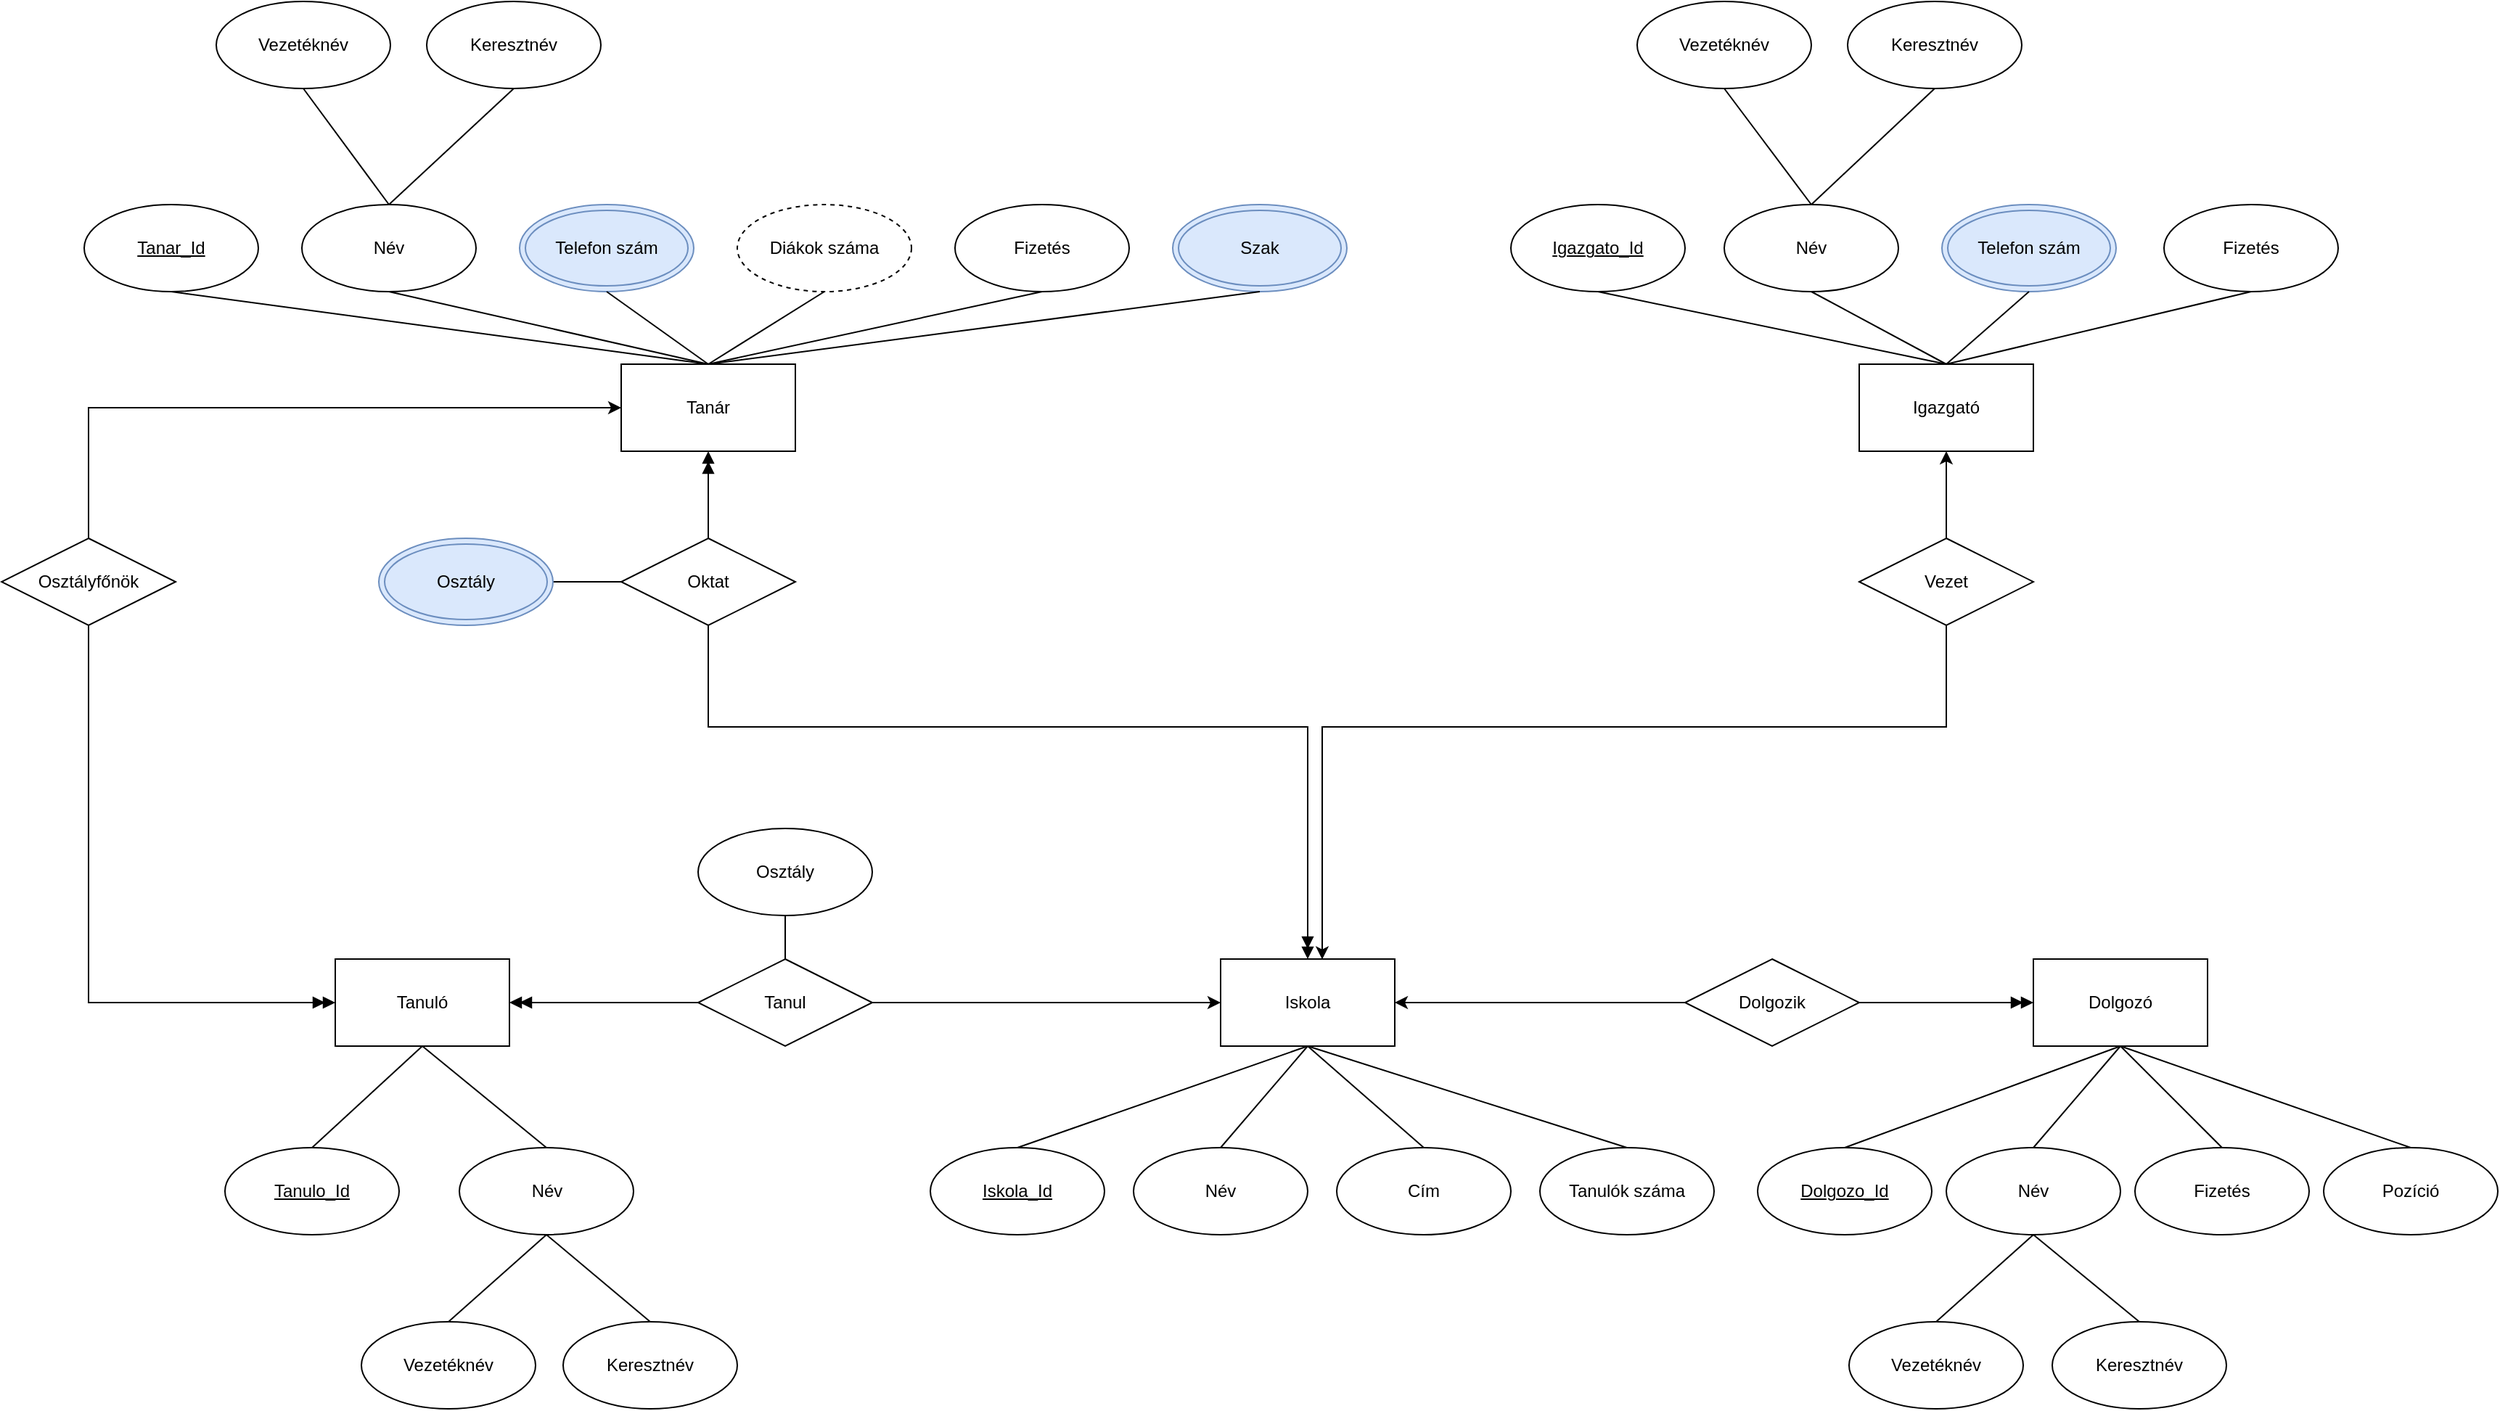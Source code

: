 <mxfile version="24.7.17" pages="2">
  <diagram name="ER" id="0ldHL582HzP4e9eKfopH">
    <mxGraphModel dx="1877" dy="1886" grid="1" gridSize="10" guides="1" tooltips="1" connect="1" arrows="0" fold="1" page="1" pageScale="1" pageWidth="827" pageHeight="1169" math="0" shadow="0">
      <root>
        <mxCell id="0" />
        <mxCell id="1" parent="0" />
        <mxCell id="ZkQXQhBP3V9jxNkfpGBP-2" style="edgeStyle=orthogonalEdgeStyle;rounded=0;orthogonalLoop=1;jettySize=auto;html=1;exitX=0;exitY=0.5;exitDx=0;exitDy=0;entryX=0.5;entryY=1;entryDx=0;entryDy=0;startArrow=doubleBlock;startFill=1;endArrow=none;endFill=0;" edge="1" parent="1" source="BMlkPkJxhUuCtmtdSr2p-1" target="ZkQXQhBP3V9jxNkfpGBP-1">
          <mxGeometry relative="1" as="geometry" />
        </mxCell>
        <mxCell id="BMlkPkJxhUuCtmtdSr2p-1" value="Tanuló" style="rounded=0;whiteSpace=wrap;html=1;" parent="1" vertex="1">
          <mxGeometry x="130" y="280" width="120" height="60" as="geometry" />
        </mxCell>
        <mxCell id="BMlkPkJxhUuCtmtdSr2p-3" value="Telefon szám" style="ellipse;shape=doubleEllipse;whiteSpace=wrap;html=1;fillColor=#dae8fc;strokeColor=#6c8ebf;" parent="1" vertex="1">
          <mxGeometry x="257" y="-240" width="120" height="60" as="geometry" />
        </mxCell>
        <mxCell id="BMlkPkJxhUuCtmtdSr2p-7" value="Tanulo_Id" style="ellipse;whiteSpace=wrap;html=1;fontStyle=4" parent="1" vertex="1">
          <mxGeometry x="54" y="410" width="120" height="60" as="geometry" />
        </mxCell>
        <mxCell id="BMlkPkJxhUuCtmtdSr2p-8" value="Név" style="ellipse;whiteSpace=wrap;html=1;" parent="1" vertex="1">
          <mxGeometry x="215.5" y="410" width="120" height="60" as="geometry" />
        </mxCell>
        <mxCell id="BMlkPkJxhUuCtmtdSr2p-11" value="" style="endArrow=none;html=1;rounded=0;exitX=0.5;exitY=0;exitDx=0;exitDy=0;entryX=0.5;entryY=1;entryDx=0;entryDy=0;" parent="1" source="BMlkPkJxhUuCtmtdSr2p-7" target="BMlkPkJxhUuCtmtdSr2p-1" edge="1">
          <mxGeometry width="50" height="50" relative="1" as="geometry">
            <mxPoint x="-40" y="320" as="sourcePoint" />
            <mxPoint x="10" y="270" as="targetPoint" />
          </mxGeometry>
        </mxCell>
        <mxCell id="BMlkPkJxhUuCtmtdSr2p-12" value="" style="endArrow=none;html=1;rounded=0;exitX=0.5;exitY=0;exitDx=0;exitDy=0;entryX=0.5;entryY=1;entryDx=0;entryDy=0;" parent="1" source="BMlkPkJxhUuCtmtdSr2p-8" target="BMlkPkJxhUuCtmtdSr2p-1" edge="1">
          <mxGeometry width="50" height="50" relative="1" as="geometry">
            <mxPoint x="20" y="410" as="sourcePoint" />
            <mxPoint x="200" y="350" as="targetPoint" />
          </mxGeometry>
        </mxCell>
        <mxCell id="BMlkPkJxhUuCtmtdSr2p-18" value="Tanul" style="rhombus;whiteSpace=wrap;html=1;" parent="1" vertex="1">
          <mxGeometry x="380" y="280" width="120" height="60" as="geometry" />
        </mxCell>
        <mxCell id="BMlkPkJxhUuCtmtdSr2p-19" value="Iskola" style="rounded=0;whiteSpace=wrap;html=1;" parent="1" vertex="1">
          <mxGeometry x="740" y="280" width="120" height="60" as="geometry" />
        </mxCell>
        <mxCell id="BMlkPkJxhUuCtmtdSr2p-20" value="Osztály" style="ellipse;whiteSpace=wrap;html=1;" parent="1" vertex="1">
          <mxGeometry x="380" y="190" width="120" height="60" as="geometry" />
        </mxCell>
        <mxCell id="BMlkPkJxhUuCtmtdSr2p-21" value="Iskola_Id" style="ellipse;whiteSpace=wrap;html=1;fontStyle=4" parent="1" vertex="1">
          <mxGeometry x="540" y="410" width="120" height="60" as="geometry" />
        </mxCell>
        <mxCell id="BMlkPkJxhUuCtmtdSr2p-22" value="Név" style="ellipse;whiteSpace=wrap;html=1;" parent="1" vertex="1">
          <mxGeometry x="680" y="410" width="120" height="60" as="geometry" />
        </mxCell>
        <mxCell id="BMlkPkJxhUuCtmtdSr2p-23" value="Cím" style="ellipse;whiteSpace=wrap;html=1;" parent="1" vertex="1">
          <mxGeometry x="820" y="410" width="120" height="60" as="geometry" />
        </mxCell>
        <mxCell id="BMlkPkJxhUuCtmtdSr2p-24" value="Tanulók száma" style="ellipse;whiteSpace=wrap;html=1;" parent="1" vertex="1">
          <mxGeometry x="960" y="410" width="120" height="60" as="geometry" />
        </mxCell>
        <mxCell id="BMlkPkJxhUuCtmtdSr2p-25" value="" style="endArrow=none;html=1;rounded=0;exitX=1;exitY=0.5;exitDx=0;exitDy=0;entryX=0;entryY=0.5;entryDx=0;entryDy=0;endFill=0;startArrow=doubleBlock;startFill=1;" parent="1" source="BMlkPkJxhUuCtmtdSr2p-1" target="BMlkPkJxhUuCtmtdSr2p-18" edge="1">
          <mxGeometry width="50" height="50" relative="1" as="geometry">
            <mxPoint x="200" y="180" as="sourcePoint" />
            <mxPoint x="200" y="130" as="targetPoint" />
            <mxPoint as="offset" />
          </mxGeometry>
        </mxCell>
        <mxCell id="BMlkPkJxhUuCtmtdSr2p-26" value="" style="endArrow=none;html=1;rounded=0;exitX=0;exitY=0.5;exitDx=0;exitDy=0;entryX=1;entryY=0.5;entryDx=0;entryDy=0;endFill=0;startArrow=classic;startFill=1;" parent="1" source="BMlkPkJxhUuCtmtdSr2p-19" target="BMlkPkJxhUuCtmtdSr2p-18" edge="1">
          <mxGeometry width="50" height="50" relative="1" as="geometry">
            <mxPoint x="380" y="410" as="sourcePoint" />
            <mxPoint x="200" y="350" as="targetPoint" />
          </mxGeometry>
        </mxCell>
        <mxCell id="BMlkPkJxhUuCtmtdSr2p-27" value="" style="endArrow=none;html=1;rounded=0;exitX=0.5;exitY=0;exitDx=0;exitDy=0;entryX=0.5;entryY=1;entryDx=0;entryDy=0;" parent="1" source="BMlkPkJxhUuCtmtdSr2p-18" target="BMlkPkJxhUuCtmtdSr2p-20" edge="1">
          <mxGeometry width="50" height="50" relative="1" as="geometry">
            <mxPoint x="750" y="320" as="sourcePoint" />
            <mxPoint x="510" y="320" as="targetPoint" />
          </mxGeometry>
        </mxCell>
        <mxCell id="BMlkPkJxhUuCtmtdSr2p-28" value="" style="endArrow=none;html=1;rounded=0;exitX=0.5;exitY=0;exitDx=0;exitDy=0;entryX=0.5;entryY=1;entryDx=0;entryDy=0;" parent="1" source="BMlkPkJxhUuCtmtdSr2p-21" target="BMlkPkJxhUuCtmtdSr2p-19" edge="1">
          <mxGeometry width="50" height="50" relative="1" as="geometry">
            <mxPoint x="450" y="290" as="sourcePoint" />
            <mxPoint x="450" y="260" as="targetPoint" />
          </mxGeometry>
        </mxCell>
        <mxCell id="BMlkPkJxhUuCtmtdSr2p-29" value="" style="endArrow=none;html=1;rounded=0;exitX=0.5;exitY=0;exitDx=0;exitDy=0;entryX=0.5;entryY=1;entryDx=0;entryDy=0;" parent="1" source="BMlkPkJxhUuCtmtdSr2p-22" target="BMlkPkJxhUuCtmtdSr2p-19" edge="1">
          <mxGeometry width="50" height="50" relative="1" as="geometry">
            <mxPoint x="620" y="410" as="sourcePoint" />
            <mxPoint x="810" y="350" as="targetPoint" />
          </mxGeometry>
        </mxCell>
        <mxCell id="BMlkPkJxhUuCtmtdSr2p-30" value="" style="endArrow=none;html=1;rounded=0;exitX=0.5;exitY=0;exitDx=0;exitDy=0;entryX=0.5;entryY=1;entryDx=0;entryDy=0;" parent="1" source="BMlkPkJxhUuCtmtdSr2p-23" target="BMlkPkJxhUuCtmtdSr2p-19" edge="1">
          <mxGeometry width="50" height="50" relative="1" as="geometry">
            <mxPoint x="750" y="410" as="sourcePoint" />
            <mxPoint x="810" y="350" as="targetPoint" />
          </mxGeometry>
        </mxCell>
        <mxCell id="BMlkPkJxhUuCtmtdSr2p-31" value="" style="endArrow=none;html=1;rounded=0;exitX=0.5;exitY=0;exitDx=0;exitDy=0;entryX=0.5;entryY=1;entryDx=0;entryDy=0;" parent="1" source="BMlkPkJxhUuCtmtdSr2p-24" target="BMlkPkJxhUuCtmtdSr2p-19" edge="1">
          <mxGeometry width="50" height="50" relative="1" as="geometry">
            <mxPoint x="880" y="410" as="sourcePoint" />
            <mxPoint x="810" y="350" as="targetPoint" />
          </mxGeometry>
        </mxCell>
        <mxCell id="BMlkPkJxhUuCtmtdSr2p-32" value="Tanár" style="rounded=0;whiteSpace=wrap;html=1;" parent="1" vertex="1">
          <mxGeometry x="327" y="-130" width="120" height="60" as="geometry" />
        </mxCell>
        <mxCell id="BMlkPkJxhUuCtmtdSr2p-33" value="Dolgozó" style="rounded=0;whiteSpace=wrap;html=1;" parent="1" vertex="1">
          <mxGeometry x="1300" y="280" width="120" height="60" as="geometry" />
        </mxCell>
        <mxCell id="BMlkPkJxhUuCtmtdSr2p-34" value="Oktat" style="rhombus;whiteSpace=wrap;html=1;" parent="1" vertex="1">
          <mxGeometry x="327" y="-10" width="120" height="60" as="geometry" />
        </mxCell>
        <mxCell id="BMlkPkJxhUuCtmtdSr2p-35" value="Tanar_Id" style="ellipse;whiteSpace=wrap;html=1;fontStyle=4" parent="1" vertex="1">
          <mxGeometry x="-43" y="-240" width="120" height="60" as="geometry" />
        </mxCell>
        <mxCell id="BMlkPkJxhUuCtmtdSr2p-36" value="Név" style="ellipse;whiteSpace=wrap;html=1;fontStyle=0" parent="1" vertex="1">
          <mxGeometry x="107" y="-240" width="120" height="60" as="geometry" />
        </mxCell>
        <mxCell id="BMlkPkJxhUuCtmtdSr2p-37" value="Diákok száma" style="ellipse;whiteSpace=wrap;html=1;fontStyle=0;dashed=1;" parent="1" vertex="1">
          <mxGeometry x="407" y="-240" width="120" height="60" as="geometry" />
        </mxCell>
        <mxCell id="BMlkPkJxhUuCtmtdSr2p-38" value="Fizetés" style="ellipse;whiteSpace=wrap;html=1;fontStyle=0" parent="1" vertex="1">
          <mxGeometry x="557" y="-240" width="120" height="60" as="geometry" />
        </mxCell>
        <mxCell id="BMlkPkJxhUuCtmtdSr2p-40" value="Szak" style="ellipse;shape=doubleEllipse;whiteSpace=wrap;html=1;fillColor=#dae8fc;strokeColor=#6c8ebf;" parent="1" vertex="1">
          <mxGeometry x="707" y="-240" width="120" height="60" as="geometry" />
        </mxCell>
        <mxCell id="BMlkPkJxhUuCtmtdSr2p-42" value="" style="endArrow=none;html=1;rounded=0;exitX=0.5;exitY=0;exitDx=0;exitDy=0;entryX=0.5;entryY=1;entryDx=0;entryDy=0;startArrow=doubleBlock;startFill=1;" parent="1" source="BMlkPkJxhUuCtmtdSr2p-19" target="BMlkPkJxhUuCtmtdSr2p-34" edge="1">
          <mxGeometry width="50" height="50" relative="1" as="geometry">
            <mxPoint x="450" y="290" as="sourcePoint" />
            <mxPoint x="450" y="260" as="targetPoint" />
            <Array as="points">
              <mxPoint x="800" y="120" />
              <mxPoint x="387" y="120" />
            </Array>
          </mxGeometry>
        </mxCell>
        <mxCell id="BMlkPkJxhUuCtmtdSr2p-43" value="" style="endArrow=doubleBlock;html=1;rounded=0;exitX=0.5;exitY=0;exitDx=0;exitDy=0;entryX=0.5;entryY=1;entryDx=0;entryDy=0;startArrow=none;startFill=0;endFill=1;" parent="1" source="BMlkPkJxhUuCtmtdSr2p-34" target="BMlkPkJxhUuCtmtdSr2p-32" edge="1">
          <mxGeometry width="50" height="50" relative="1" as="geometry">
            <mxPoint x="387.0" y="-20" as="sourcePoint" />
            <mxPoint x="397" y="50" as="targetPoint" />
          </mxGeometry>
        </mxCell>
        <mxCell id="BMlkPkJxhUuCtmtdSr2p-44" value="" style="endArrow=none;html=1;rounded=0;exitX=0.5;exitY=0;exitDx=0;exitDy=0;entryX=0.5;entryY=1;entryDx=0;entryDy=0;" parent="1" source="BMlkPkJxhUuCtmtdSr2p-32" target="BMlkPkJxhUuCtmtdSr2p-35" edge="1">
          <mxGeometry width="50" height="50" relative="1" as="geometry">
            <mxPoint x="37" y="100" as="sourcePoint" />
            <mxPoint x="37" y="70" as="targetPoint" />
          </mxGeometry>
        </mxCell>
        <mxCell id="BMlkPkJxhUuCtmtdSr2p-45" value="" style="endArrow=none;html=1;rounded=0;exitX=0.5;exitY=0;exitDx=0;exitDy=0;entryX=0.5;entryY=1;entryDx=0;entryDy=0;" parent="1" source="BMlkPkJxhUuCtmtdSr2p-32" target="BMlkPkJxhUuCtmtdSr2p-36" edge="1">
          <mxGeometry width="50" height="50" relative="1" as="geometry">
            <mxPoint x="397" y="-120" as="sourcePoint" />
            <mxPoint x="27" y="-170" as="targetPoint" />
          </mxGeometry>
        </mxCell>
        <mxCell id="BMlkPkJxhUuCtmtdSr2p-46" value="" style="endArrow=none;html=1;rounded=0;exitX=0.5;exitY=0;exitDx=0;exitDy=0;entryX=0.5;entryY=1;entryDx=0;entryDy=0;" parent="1" source="BMlkPkJxhUuCtmtdSr2p-32" target="BMlkPkJxhUuCtmtdSr2p-3" edge="1">
          <mxGeometry width="50" height="50" relative="1" as="geometry">
            <mxPoint x="397" y="-120" as="sourcePoint" />
            <mxPoint x="177" y="-170" as="targetPoint" />
          </mxGeometry>
        </mxCell>
        <mxCell id="BMlkPkJxhUuCtmtdSr2p-47" value="" style="endArrow=none;html=1;rounded=0;exitX=0.5;exitY=0;exitDx=0;exitDy=0;entryX=0.5;entryY=1;entryDx=0;entryDy=0;" parent="1" source="BMlkPkJxhUuCtmtdSr2p-32" target="BMlkPkJxhUuCtmtdSr2p-37" edge="1">
          <mxGeometry width="50" height="50" relative="1" as="geometry">
            <mxPoint x="397" y="-120" as="sourcePoint" />
            <mxPoint x="327" y="-170" as="targetPoint" />
          </mxGeometry>
        </mxCell>
        <mxCell id="BMlkPkJxhUuCtmtdSr2p-48" value="" style="endArrow=none;html=1;rounded=0;exitX=0.5;exitY=0;exitDx=0;exitDy=0;entryX=0.5;entryY=1;entryDx=0;entryDy=0;" parent="1" source="BMlkPkJxhUuCtmtdSr2p-32" target="BMlkPkJxhUuCtmtdSr2p-38" edge="1">
          <mxGeometry width="50" height="50" relative="1" as="geometry">
            <mxPoint x="397" y="-120" as="sourcePoint" />
            <mxPoint x="477" y="-170" as="targetPoint" />
          </mxGeometry>
        </mxCell>
        <mxCell id="BMlkPkJxhUuCtmtdSr2p-49" value="" style="endArrow=none;html=1;rounded=0;exitX=0.5;exitY=0;exitDx=0;exitDy=0;entryX=0.5;entryY=1;entryDx=0;entryDy=0;" parent="1" source="BMlkPkJxhUuCtmtdSr2p-32" target="BMlkPkJxhUuCtmtdSr2p-40" edge="1">
          <mxGeometry width="50" height="50" relative="1" as="geometry">
            <mxPoint x="397" y="-120" as="sourcePoint" />
            <mxPoint x="627" y="-170" as="targetPoint" />
          </mxGeometry>
        </mxCell>
        <mxCell id="BMlkPkJxhUuCtmtdSr2p-50" value="Dolgozik" style="rhombus;whiteSpace=wrap;html=1;" parent="1" vertex="1">
          <mxGeometry x="1060" y="280" width="120" height="60" as="geometry" />
        </mxCell>
        <mxCell id="BMlkPkJxhUuCtmtdSr2p-51" value="" style="endArrow=classic;html=1;rounded=0;exitX=0;exitY=0.5;exitDx=0;exitDy=0;entryX=1;entryY=0.5;entryDx=0;entryDy=0;startArrow=none;startFill=0;endFill=1;" parent="1" source="BMlkPkJxhUuCtmtdSr2p-50" target="BMlkPkJxhUuCtmtdSr2p-19" edge="1">
          <mxGeometry width="50" height="50" relative="1" as="geometry">
            <mxPoint x="750" y="320" as="sourcePoint" />
            <mxPoint x="510" y="320" as="targetPoint" />
          </mxGeometry>
        </mxCell>
        <mxCell id="BMlkPkJxhUuCtmtdSr2p-52" value="" style="endArrow=doubleBlock;html=1;rounded=0;exitX=1;exitY=0.5;exitDx=0;exitDy=0;entryX=0;entryY=0.5;entryDx=0;entryDy=0;startArrow=none;startFill=0;endFill=1;" parent="1" source="BMlkPkJxhUuCtmtdSr2p-50" target="BMlkPkJxhUuCtmtdSr2p-33" edge="1">
          <mxGeometry width="50" height="50" relative="1" as="geometry">
            <mxPoint x="260" y="320" as="sourcePoint" />
            <mxPoint x="390" y="320" as="targetPoint" />
            <mxPoint as="offset" />
          </mxGeometry>
        </mxCell>
        <mxCell id="BMlkPkJxhUuCtmtdSr2p-53" value="Dolgozo_Id" style="ellipse;whiteSpace=wrap;html=1;fontStyle=4" parent="1" vertex="1">
          <mxGeometry x="1110" y="410" width="120" height="60" as="geometry" />
        </mxCell>
        <mxCell id="BMlkPkJxhUuCtmtdSr2p-54" value="Név" style="ellipse;whiteSpace=wrap;html=1;" parent="1" vertex="1">
          <mxGeometry x="1240" y="410" width="120" height="60" as="geometry" />
        </mxCell>
        <mxCell id="BMlkPkJxhUuCtmtdSr2p-55" value="Fizetés" style="ellipse;whiteSpace=wrap;html=1;" parent="1" vertex="1">
          <mxGeometry x="1370" y="410" width="120" height="60" as="geometry" />
        </mxCell>
        <mxCell id="BMlkPkJxhUuCtmtdSr2p-56" value="Pozíció" style="ellipse;whiteSpace=wrap;html=1;" parent="1" vertex="1">
          <mxGeometry x="1500" y="410" width="120" height="60" as="geometry" />
        </mxCell>
        <mxCell id="BMlkPkJxhUuCtmtdSr2p-60" value="" style="endArrow=none;html=1;rounded=0;exitX=0.5;exitY=0;exitDx=0;exitDy=0;entryX=0.5;entryY=1;entryDx=0;entryDy=0;" parent="1" source="BMlkPkJxhUuCtmtdSr2p-53" target="BMlkPkJxhUuCtmtdSr2p-33" edge="1">
          <mxGeometry width="50" height="50" relative="1" as="geometry">
            <mxPoint x="1010" y="410" as="sourcePoint" />
            <mxPoint x="810" y="350" as="targetPoint" />
          </mxGeometry>
        </mxCell>
        <mxCell id="BMlkPkJxhUuCtmtdSr2p-61" value="" style="endArrow=none;html=1;rounded=0;exitX=0.5;exitY=0;exitDx=0;exitDy=0;entryX=0.5;entryY=1;entryDx=0;entryDy=0;" parent="1" source="BMlkPkJxhUuCtmtdSr2p-54" target="BMlkPkJxhUuCtmtdSr2p-33" edge="1">
          <mxGeometry width="50" height="50" relative="1" as="geometry">
            <mxPoint x="1190" y="410" as="sourcePoint" />
            <mxPoint x="1370" y="350" as="targetPoint" />
          </mxGeometry>
        </mxCell>
        <mxCell id="BMlkPkJxhUuCtmtdSr2p-62" value="" style="endArrow=none;html=1;rounded=0;exitX=0.5;exitY=0;exitDx=0;exitDy=0;entryX=0.5;entryY=1;entryDx=0;entryDy=0;" parent="1" source="BMlkPkJxhUuCtmtdSr2p-55" target="BMlkPkJxhUuCtmtdSr2p-33" edge="1">
          <mxGeometry width="50" height="50" relative="1" as="geometry">
            <mxPoint x="1320" y="410" as="sourcePoint" />
            <mxPoint x="1370" y="350" as="targetPoint" />
          </mxGeometry>
        </mxCell>
        <mxCell id="BMlkPkJxhUuCtmtdSr2p-63" value="" style="endArrow=none;html=1;rounded=0;exitX=0.5;exitY=0;exitDx=0;exitDy=0;entryX=0.5;entryY=1;entryDx=0;entryDy=0;" parent="1" source="BMlkPkJxhUuCtmtdSr2p-56" target="BMlkPkJxhUuCtmtdSr2p-33" edge="1">
          <mxGeometry width="50" height="50" relative="1" as="geometry">
            <mxPoint x="1450" y="410" as="sourcePoint" />
            <mxPoint x="1370" y="350" as="targetPoint" />
          </mxGeometry>
        </mxCell>
        <mxCell id="BMlkPkJxhUuCtmtdSr2p-64" value="Vezetéknév" style="ellipse;whiteSpace=wrap;html=1;" parent="1" vertex="1">
          <mxGeometry x="148" y="530" width="120" height="60" as="geometry" />
        </mxCell>
        <mxCell id="BMlkPkJxhUuCtmtdSr2p-65" value="Keresztnév" style="ellipse;whiteSpace=wrap;html=1;" parent="1" vertex="1">
          <mxGeometry x="287" y="530" width="120" height="60" as="geometry" />
        </mxCell>
        <mxCell id="BMlkPkJxhUuCtmtdSr2p-66" value="" style="endArrow=none;html=1;rounded=0;exitX=0.5;exitY=0;exitDx=0;exitDy=0;entryX=0.5;entryY=1;entryDx=0;entryDy=0;" parent="1" source="BMlkPkJxhUuCtmtdSr2p-64" target="BMlkPkJxhUuCtmtdSr2p-8" edge="1">
          <mxGeometry width="50" height="50" relative="1" as="geometry">
            <mxPoint x="120" y="410" as="sourcePoint" />
            <mxPoint x="200" y="480" as="targetPoint" />
          </mxGeometry>
        </mxCell>
        <mxCell id="BMlkPkJxhUuCtmtdSr2p-67" value="" style="endArrow=none;html=1;rounded=0;exitX=0.5;exitY=0;exitDx=0;exitDy=0;entryX=0.5;entryY=1;entryDx=0;entryDy=0;" parent="1" source="BMlkPkJxhUuCtmtdSr2p-65" target="BMlkPkJxhUuCtmtdSr2p-8" edge="1">
          <mxGeometry width="50" height="50" relative="1" as="geometry">
            <mxPoint x="210" y="540" as="sourcePoint" />
            <mxPoint x="380" y="490" as="targetPoint" />
          </mxGeometry>
        </mxCell>
        <mxCell id="BMlkPkJxhUuCtmtdSr2p-72" value="Vezetéknév" style="ellipse;whiteSpace=wrap;html=1;" parent="1" vertex="1">
          <mxGeometry x="1173" y="530" width="120" height="60" as="geometry" />
        </mxCell>
        <mxCell id="BMlkPkJxhUuCtmtdSr2p-73" value="Keresztnév" style="ellipse;whiteSpace=wrap;html=1;" parent="1" vertex="1">
          <mxGeometry x="1313" y="530" width="120" height="60" as="geometry" />
        </mxCell>
        <mxCell id="BMlkPkJxhUuCtmtdSr2p-74" value="" style="endArrow=none;html=1;rounded=0;exitX=0.5;exitY=0;exitDx=0;exitDy=0;entryX=0.5;entryY=1;entryDx=0;entryDy=0;" parent="1" source="BMlkPkJxhUuCtmtdSr2p-72" target="BMlkPkJxhUuCtmtdSr2p-54" edge="1">
          <mxGeometry width="50" height="50" relative="1" as="geometry">
            <mxPoint x="1120" y="410" as="sourcePoint" />
            <mxPoint x="1200" y="480" as="targetPoint" />
          </mxGeometry>
        </mxCell>
        <mxCell id="BMlkPkJxhUuCtmtdSr2p-75" value="" style="endArrow=none;html=1;rounded=0;exitX=0.5;exitY=0;exitDx=0;exitDy=0;entryX=0.5;entryY=1;entryDx=0;entryDy=0;" parent="1" source="BMlkPkJxhUuCtmtdSr2p-73" target="BMlkPkJxhUuCtmtdSr2p-54" edge="1">
          <mxGeometry width="50" height="50" relative="1" as="geometry">
            <mxPoint x="1210" y="540" as="sourcePoint" />
            <mxPoint x="1380" y="490" as="targetPoint" />
          </mxGeometry>
        </mxCell>
        <mxCell id="BMlkPkJxhUuCtmtdSr2p-76" value="Vezetéknév" style="ellipse;whiteSpace=wrap;html=1;" parent="1" vertex="1">
          <mxGeometry x="48" y="-380" width="120" height="60" as="geometry" />
        </mxCell>
        <mxCell id="BMlkPkJxhUuCtmtdSr2p-77" value="Keresztnév" style="ellipse;whiteSpace=wrap;html=1;" parent="1" vertex="1">
          <mxGeometry x="193" y="-380" width="120" height="60" as="geometry" />
        </mxCell>
        <mxCell id="BMlkPkJxhUuCtmtdSr2p-78" value="" style="endArrow=none;html=1;rounded=0;exitX=0.5;exitY=1;exitDx=0;exitDy=0;entryX=0.5;entryY=0;entryDx=0;entryDy=0;" parent="1" source="BMlkPkJxhUuCtmtdSr2p-76" target="BMlkPkJxhUuCtmtdSr2p-36" edge="1">
          <mxGeometry width="50" height="50" relative="1" as="geometry">
            <mxPoint x="22" y="-490" as="sourcePoint" />
            <mxPoint x="102" y="-270" as="targetPoint" />
          </mxGeometry>
        </mxCell>
        <mxCell id="BMlkPkJxhUuCtmtdSr2p-79" value="" style="endArrow=none;html=1;rounded=0;exitX=0.5;exitY=1;exitDx=0;exitDy=0;entryX=0.5;entryY=0;entryDx=0;entryDy=0;" parent="1" source="BMlkPkJxhUuCtmtdSr2p-77" target="BMlkPkJxhUuCtmtdSr2p-36" edge="1">
          <mxGeometry width="50" height="50" relative="1" as="geometry">
            <mxPoint x="112" y="-360" as="sourcePoint" />
            <mxPoint x="287" y="-270" as="targetPoint" />
          </mxGeometry>
        </mxCell>
        <mxCell id="8h2OuWD3OgGwAtyrORds-1" value="Telefon szám" style="ellipse;shape=doubleEllipse;whiteSpace=wrap;html=1;fillColor=#dae8fc;strokeColor=#6c8ebf;" parent="1" vertex="1">
          <mxGeometry x="1237" y="-240" width="120" height="60" as="geometry" />
        </mxCell>
        <mxCell id="8h2OuWD3OgGwAtyrORds-2" value="Igazgató" style="rounded=0;whiteSpace=wrap;html=1;" parent="1" vertex="1">
          <mxGeometry x="1180" y="-130" width="120" height="60" as="geometry" />
        </mxCell>
        <mxCell id="8h2OuWD3OgGwAtyrORds-20" style="edgeStyle=orthogonalEdgeStyle;rounded=0;orthogonalLoop=1;jettySize=auto;html=1;entryX=0.59;entryY=0.005;entryDx=0;entryDy=0;exitX=0.5;exitY=1;exitDx=0;exitDy=0;entryPerimeter=0;" parent="1" source="8h2OuWD3OgGwAtyrORds-3" target="BMlkPkJxhUuCtmtdSr2p-19" edge="1">
          <mxGeometry relative="1" as="geometry">
            <mxPoint x="1240" y="120" as="sourcePoint" />
            <Array as="points">
              <mxPoint x="1240" y="120" />
              <mxPoint x="810" y="120" />
              <mxPoint x="810" y="280" />
            </Array>
          </mxGeometry>
        </mxCell>
        <mxCell id="8h2OuWD3OgGwAtyrORds-3" value="Vezet" style="rhombus;whiteSpace=wrap;html=1;" parent="1" vertex="1">
          <mxGeometry x="1180" y="-10" width="120" height="60" as="geometry" />
        </mxCell>
        <mxCell id="8h2OuWD3OgGwAtyrORds-4" value="Igazgato_Id" style="ellipse;whiteSpace=wrap;html=1;fontStyle=4" parent="1" vertex="1">
          <mxGeometry x="940" y="-240" width="120" height="60" as="geometry" />
        </mxCell>
        <mxCell id="8h2OuWD3OgGwAtyrORds-5" value="Név" style="ellipse;whiteSpace=wrap;html=1;fontStyle=0" parent="1" vertex="1">
          <mxGeometry x="1087" y="-240" width="120" height="60" as="geometry" />
        </mxCell>
        <mxCell id="8h2OuWD3OgGwAtyrORds-7" value="Fizetés" style="ellipse;whiteSpace=wrap;html=1;fontStyle=0" parent="1" vertex="1">
          <mxGeometry x="1390" y="-240" width="120" height="60" as="geometry" />
        </mxCell>
        <mxCell id="8h2OuWD3OgGwAtyrORds-9" value="" style="endArrow=classic;html=1;rounded=0;exitX=0.5;exitY=0;exitDx=0;exitDy=0;entryX=0.5;entryY=1;entryDx=0;entryDy=0;startArrow=none;startFill=0;endFill=1;" parent="1" source="8h2OuWD3OgGwAtyrORds-3" target="8h2OuWD3OgGwAtyrORds-2" edge="1">
          <mxGeometry width="50" height="50" relative="1" as="geometry">
            <mxPoint x="1257.0" y="-70" as="sourcePoint" />
            <mxPoint x="1267" as="targetPoint" />
          </mxGeometry>
        </mxCell>
        <mxCell id="8h2OuWD3OgGwAtyrORds-10" value="" style="endArrow=none;html=1;rounded=0;exitX=0.5;exitY=0;exitDx=0;exitDy=0;entryX=0.5;entryY=1;entryDx=0;entryDy=0;" parent="1" source="8h2OuWD3OgGwAtyrORds-2" target="8h2OuWD3OgGwAtyrORds-4" edge="1">
          <mxGeometry width="50" height="50" relative="1" as="geometry">
            <mxPoint x="907" y="50" as="sourcePoint" />
            <mxPoint x="907" y="20" as="targetPoint" />
          </mxGeometry>
        </mxCell>
        <mxCell id="8h2OuWD3OgGwAtyrORds-11" value="" style="endArrow=none;html=1;rounded=0;exitX=0.5;exitY=0;exitDx=0;exitDy=0;entryX=0.5;entryY=1;entryDx=0;entryDy=0;" parent="1" source="8h2OuWD3OgGwAtyrORds-2" target="8h2OuWD3OgGwAtyrORds-5" edge="1">
          <mxGeometry width="50" height="50" relative="1" as="geometry">
            <mxPoint x="1267" y="-170" as="sourcePoint" />
            <mxPoint x="897" y="-220" as="targetPoint" />
          </mxGeometry>
        </mxCell>
        <mxCell id="8h2OuWD3OgGwAtyrORds-12" value="" style="endArrow=none;html=1;rounded=0;exitX=0.5;exitY=0;exitDx=0;exitDy=0;entryX=0.5;entryY=1;entryDx=0;entryDy=0;" parent="1" source="8h2OuWD3OgGwAtyrORds-2" target="8h2OuWD3OgGwAtyrORds-1" edge="1">
          <mxGeometry width="50" height="50" relative="1" as="geometry">
            <mxPoint x="1267" y="-170" as="sourcePoint" />
            <mxPoint x="1047" y="-220" as="targetPoint" />
          </mxGeometry>
        </mxCell>
        <mxCell id="8h2OuWD3OgGwAtyrORds-14" value="" style="endArrow=none;html=1;rounded=0;exitX=0.5;exitY=0;exitDx=0;exitDy=0;entryX=0.5;entryY=1;entryDx=0;entryDy=0;" parent="1" source="8h2OuWD3OgGwAtyrORds-2" target="8h2OuWD3OgGwAtyrORds-7" edge="1">
          <mxGeometry width="50" height="50" relative="1" as="geometry">
            <mxPoint x="1267" y="-170" as="sourcePoint" />
            <mxPoint x="1347" y="-220" as="targetPoint" />
          </mxGeometry>
        </mxCell>
        <mxCell id="8h2OuWD3OgGwAtyrORds-16" value="Vezetéknév" style="ellipse;whiteSpace=wrap;html=1;" parent="1" vertex="1">
          <mxGeometry x="1027" y="-380" width="120" height="60" as="geometry" />
        </mxCell>
        <mxCell id="8h2OuWD3OgGwAtyrORds-17" value="Keresztnév" style="ellipse;whiteSpace=wrap;html=1;" parent="1" vertex="1">
          <mxGeometry x="1172" y="-380" width="120" height="60" as="geometry" />
        </mxCell>
        <mxCell id="8h2OuWD3OgGwAtyrORds-18" value="" style="endArrow=none;html=1;rounded=0;exitX=0.5;exitY=1;exitDx=0;exitDy=0;entryX=0.5;entryY=0;entryDx=0;entryDy=0;" parent="1" source="8h2OuWD3OgGwAtyrORds-16" target="8h2OuWD3OgGwAtyrORds-5" edge="1">
          <mxGeometry width="50" height="50" relative="1" as="geometry">
            <mxPoint x="1002" y="-490" as="sourcePoint" />
            <mxPoint x="1082" y="-270" as="targetPoint" />
          </mxGeometry>
        </mxCell>
        <mxCell id="8h2OuWD3OgGwAtyrORds-19" value="" style="endArrow=none;html=1;rounded=0;exitX=0.5;exitY=1;exitDx=0;exitDy=0;entryX=0.5;entryY=0;entryDx=0;entryDy=0;" parent="1" source="8h2OuWD3OgGwAtyrORds-17" target="8h2OuWD3OgGwAtyrORds-5" edge="1">
          <mxGeometry width="50" height="50" relative="1" as="geometry">
            <mxPoint x="1092" y="-360" as="sourcePoint" />
            <mxPoint x="1267" y="-270" as="targetPoint" />
          </mxGeometry>
        </mxCell>
        <mxCell id="4F3A67SKKLiJw35e46Ub-5" style="edgeStyle=orthogonalEdgeStyle;rounded=0;orthogonalLoop=1;jettySize=auto;html=1;exitX=1;exitY=0.5;exitDx=0;exitDy=0;entryX=0;entryY=0.5;entryDx=0;entryDy=0;endArrow=none;endFill=0;" parent="1" source="4F3A67SKKLiJw35e46Ub-4" target="BMlkPkJxhUuCtmtdSr2p-34" edge="1">
          <mxGeometry relative="1" as="geometry" />
        </mxCell>
        <mxCell id="4F3A67SKKLiJw35e46Ub-4" value="Osztá&lt;span style=&quot;background-color: initial;&quot;&gt;ly&lt;/span&gt;" style="ellipse;shape=doubleEllipse;whiteSpace=wrap;html=1;fillColor=#dae8fc;strokeColor=#6c8ebf;" parent="1" vertex="1">
          <mxGeometry x="160" y="-10" width="120" height="60" as="geometry" />
        </mxCell>
        <mxCell id="ZkQXQhBP3V9jxNkfpGBP-3" style="edgeStyle=orthogonalEdgeStyle;rounded=0;orthogonalLoop=1;jettySize=auto;html=1;exitX=0.5;exitY=0;exitDx=0;exitDy=0;entryX=0;entryY=0.5;entryDx=0;entryDy=0;" edge="1" parent="1" source="ZkQXQhBP3V9jxNkfpGBP-1" target="BMlkPkJxhUuCtmtdSr2p-32">
          <mxGeometry relative="1" as="geometry" />
        </mxCell>
        <mxCell id="ZkQXQhBP3V9jxNkfpGBP-1" value="Osztályfőnök" style="rhombus;whiteSpace=wrap;html=1;" vertex="1" parent="1">
          <mxGeometry x="-100" y="-10" width="120" height="60" as="geometry" />
        </mxCell>
      </root>
    </mxGraphModel>
  </diagram>
  <diagram id="Bb_EiHsn3PkZoMPZwmll" name="XDM">
    <mxGraphModel dx="1050" dy="717" grid="1" gridSize="10" guides="1" tooltips="1" connect="1" arrows="1" fold="1" page="1" pageScale="1" pageWidth="827" pageHeight="1169" math="0" shadow="0">
      <root>
        <mxCell id="0" />
        <mxCell id="1" parent="0" />
        <mxCell id="9Dg1G8Zponl_7m4OpEt4-1" value="Iskolák" style="ellipse;whiteSpace=wrap;html=1;allowArrows=0;" parent="1" vertex="1">
          <mxGeometry x="1800" y="30" width="120" height="80" as="geometry" />
        </mxCell>
        <mxCell id="CkeJMP2IWJgnlttRXtSZ-3" style="rounded=0;orthogonalLoop=1;jettySize=auto;html=1;exitX=0.5;exitY=0;exitDx=0;exitDy=0;endArrow=none;endFill=0;" parent="1" source="9Dg1G8Zponl_7m4OpEt4-2" edge="1">
          <mxGeometry relative="1" as="geometry">
            <mxPoint x="1860" y="110" as="targetPoint" />
          </mxGeometry>
        </mxCell>
        <mxCell id="9Dg1G8Zponl_7m4OpEt4-2" value="Iskola" style="ellipse;shape=doubleEllipse;whiteSpace=wrap;html=1;" parent="1" vertex="1">
          <mxGeometry x="520" y="280" width="120" height="80" as="geometry" />
        </mxCell>
        <mxCell id="uU7vuuNP9EejaTIQ6NPG-8" style="rounded=0;orthogonalLoop=1;jettySize=auto;html=1;exitX=0.5;exitY=0;exitDx=0;exitDy=0;entryX=0.5;entryY=1;entryDx=0;entryDy=0;endArrow=none;endFill=0;" parent="1" source="9Dg1G8Zponl_7m4OpEt4-3" target="9Dg1G8Zponl_7m4OpEt4-2" edge="1">
          <mxGeometry relative="1" as="geometry" />
        </mxCell>
        <mxCell id="9Dg1G8Zponl_7m4OpEt4-3" value="Iskola_Id" style="rhombus;whiteSpace=wrap;html=1;fontStyle=4" parent="1" vertex="1">
          <mxGeometry x="240" y="400" width="80" height="80" as="geometry" />
        </mxCell>
        <mxCell id="uU7vuuNP9EejaTIQ6NPG-3" style="edgeStyle=orthogonalEdgeStyle;rounded=0;orthogonalLoop=1;jettySize=auto;html=1;exitX=0.5;exitY=0;exitDx=0;exitDy=0;entryX=0.5;entryY=1;entryDx=0;entryDy=0;endArrow=none;endFill=0;" parent="1" source="9Dg1G8Zponl_7m4OpEt4-4" target="NDfn3AcP2k5HP2kxFd9G-2" edge="1">
          <mxGeometry relative="1" as="geometry" />
        </mxCell>
        <mxCell id="9Dg1G8Zponl_7m4OpEt4-4" value="" style="whiteSpace=wrap;html=1;" parent="1" vertex="1">
          <mxGeometry x="555" y="520" width="50" height="80" as="geometry" />
        </mxCell>
        <mxCell id="uU7vuuNP9EejaTIQ6NPG-5" style="rounded=0;orthogonalLoop=1;jettySize=auto;html=1;exitX=0.5;exitY=0;exitDx=0;exitDy=0;entryX=0.5;entryY=1;entryDx=0;entryDy=0;endArrow=none;endFill=0;" parent="1" source="NDfn3AcP2k5HP2kxFd9G-1" target="9Dg1G8Zponl_7m4OpEt4-2" edge="1">
          <mxGeometry relative="1" as="geometry" />
        </mxCell>
        <mxCell id="NDfn3AcP2k5HP2kxFd9G-1" value="Név" style="ellipse;whiteSpace=wrap;html=1;" parent="1" vertex="1">
          <mxGeometry x="360" y="400" width="120" height="80" as="geometry" />
        </mxCell>
        <mxCell id="uU7vuuNP9EejaTIQ6NPG-6" style="rounded=0;orthogonalLoop=1;jettySize=auto;html=1;exitX=0.5;exitY=0;exitDx=0;exitDy=0;entryX=0.5;entryY=1;entryDx=0;entryDy=0;endArrow=none;endFill=0;" parent="1" source="NDfn3AcP2k5HP2kxFd9G-2" target="9Dg1G8Zponl_7m4OpEt4-2" edge="1">
          <mxGeometry relative="1" as="geometry" />
        </mxCell>
        <mxCell id="NDfn3AcP2k5HP2kxFd9G-2" value="Cím" style="ellipse;whiteSpace=wrap;html=1;" parent="1" vertex="1">
          <mxGeometry x="520" y="400" width="120" height="80" as="geometry" />
        </mxCell>
        <mxCell id="uU7vuuNP9EejaTIQ6NPG-7" style="rounded=0;orthogonalLoop=1;jettySize=auto;html=1;exitX=0.5;exitY=0;exitDx=0;exitDy=0;entryX=0.5;entryY=1;entryDx=0;entryDy=0;endArrow=none;endFill=0;" parent="1" source="pL_k9DhylqTJOfKArDwN-1" target="9Dg1G8Zponl_7m4OpEt4-2" edge="1">
          <mxGeometry relative="1" as="geometry" />
        </mxCell>
        <mxCell id="pL_k9DhylqTJOfKArDwN-1" value="Tanulók száma" style="ellipse;whiteSpace=wrap;html=1;" parent="1" vertex="1">
          <mxGeometry x="680" y="400" width="120" height="80" as="geometry" />
        </mxCell>
        <mxCell id="uU7vuuNP9EejaTIQ6NPG-4" style="edgeStyle=orthogonalEdgeStyle;rounded=0;orthogonalLoop=1;jettySize=auto;html=1;exitX=0.5;exitY=0;exitDx=0;exitDy=0;entryX=0.5;entryY=1;entryDx=0;entryDy=0;endArrow=none;endFill=0;" parent="1" source="pL_k9DhylqTJOfKArDwN-2" target="pL_k9DhylqTJOfKArDwN-1" edge="1">
          <mxGeometry relative="1" as="geometry" />
        </mxCell>
        <mxCell id="pL_k9DhylqTJOfKArDwN-2" value="" style="whiteSpace=wrap;html=1;" parent="1" vertex="1">
          <mxGeometry x="715" y="520" width="50" height="80" as="geometry" />
        </mxCell>
        <mxCell id="uU7vuuNP9EejaTIQ6NPG-2" style="edgeStyle=orthogonalEdgeStyle;rounded=0;orthogonalLoop=1;jettySize=auto;html=1;exitX=0.5;exitY=0;exitDx=0;exitDy=0;entryX=0.5;entryY=1;entryDx=0;entryDy=0;endArrow=none;endFill=0;" parent="1" source="uU7vuuNP9EejaTIQ6NPG-1" target="NDfn3AcP2k5HP2kxFd9G-1" edge="1">
          <mxGeometry relative="1" as="geometry" />
        </mxCell>
        <mxCell id="uU7vuuNP9EejaTIQ6NPG-1" value="" style="whiteSpace=wrap;html=1;" parent="1" vertex="1">
          <mxGeometry x="395" y="520" width="50" height="80" as="geometry" />
        </mxCell>
        <mxCell id="CkeJMP2IWJgnlttRXtSZ-2" style="rounded=0;orthogonalLoop=1;jettySize=auto;html=1;exitX=0.5;exitY=0;exitDx=0;exitDy=0;entryX=0.5;entryY=1;entryDx=0;entryDy=0;endArrow=none;endFill=0;" parent="1" source="uU7vuuNP9EejaTIQ6NPG-10" target="9Dg1G8Zponl_7m4OpEt4-1" edge="1">
          <mxGeometry relative="1" as="geometry" />
        </mxCell>
        <mxCell id="uU7vuuNP9EejaTIQ6NPG-10" value="Dolgozó" style="ellipse;shape=doubleEllipse;whiteSpace=wrap;html=1;" parent="1" vertex="1">
          <mxGeometry x="1080" y="280" width="120" height="80" as="geometry" />
        </mxCell>
        <mxCell id="uU7vuuNP9EejaTIQ6NPG-11" style="rounded=0;orthogonalLoop=1;jettySize=auto;html=1;exitX=0.5;exitY=0;exitDx=0;exitDy=0;entryX=0.5;entryY=1;entryDx=0;entryDy=0;endArrow=none;endFill=0;" parent="1" source="uU7vuuNP9EejaTIQ6NPG-12" target="uU7vuuNP9EejaTIQ6NPG-10" edge="1">
          <mxGeometry relative="1" as="geometry" />
        </mxCell>
        <mxCell id="uU7vuuNP9EejaTIQ6NPG-12" value="Dolgozó_Id" style="rhombus;whiteSpace=wrap;html=1;fontStyle=4" parent="1" vertex="1">
          <mxGeometry x="1440" y="400" width="80" height="80" as="geometry" />
        </mxCell>
        <mxCell id="uU7vuuNP9EejaTIQ6NPG-13" style="edgeStyle=orthogonalEdgeStyle;rounded=0;orthogonalLoop=1;jettySize=auto;html=1;exitX=0.5;exitY=0;exitDx=0;exitDy=0;entryX=0.5;entryY=1;entryDx=0;entryDy=0;endArrow=none;endFill=0;" parent="1" source="uU7vuuNP9EejaTIQ6NPG-14" target="uU7vuuNP9EejaTIQ6NPG-18" edge="1">
          <mxGeometry relative="1" as="geometry" />
        </mxCell>
        <mxCell id="uU7vuuNP9EejaTIQ6NPG-14" value="" style="whiteSpace=wrap;html=1;" parent="1" vertex="1">
          <mxGeometry x="1156" y="520" width="50" height="80" as="geometry" />
        </mxCell>
        <mxCell id="uU7vuuNP9EejaTIQ6NPG-15" style="rounded=0;orthogonalLoop=1;jettySize=auto;html=1;exitX=0.5;exitY=0;exitDx=0;exitDy=0;entryX=0.5;entryY=1;entryDx=0;entryDy=0;endArrow=none;endFill=0;" parent="1" source="uU7vuuNP9EejaTIQ6NPG-16" target="uU7vuuNP9EejaTIQ6NPG-10" edge="1">
          <mxGeometry relative="1" as="geometry" />
        </mxCell>
        <mxCell id="uU7vuuNP9EejaTIQ6NPG-16" value="Név" style="ellipse;whiteSpace=wrap;html=1;" parent="1" vertex="1">
          <mxGeometry x="960" y="400" width="120" height="80" as="geometry" />
        </mxCell>
        <mxCell id="uU7vuuNP9EejaTIQ6NPG-17" style="rounded=0;orthogonalLoop=1;jettySize=auto;html=1;exitX=0.5;exitY=0;exitDx=0;exitDy=0;entryX=0.5;entryY=1;entryDx=0;entryDy=0;endArrow=none;endFill=0;" parent="1" source="uU7vuuNP9EejaTIQ6NPG-18" target="uU7vuuNP9EejaTIQ6NPG-10" edge="1">
          <mxGeometry relative="1" as="geometry" />
        </mxCell>
        <mxCell id="uU7vuuNP9EejaTIQ6NPG-18" value="Fizetés" style="ellipse;whiteSpace=wrap;html=1;" parent="1" vertex="1">
          <mxGeometry x="1121" y="400" width="120" height="80" as="geometry" />
        </mxCell>
        <mxCell id="uU7vuuNP9EejaTIQ6NPG-19" style="rounded=0;orthogonalLoop=1;jettySize=auto;html=1;exitX=0.5;exitY=0;exitDx=0;exitDy=0;entryX=0.5;entryY=1;entryDx=0;entryDy=0;endArrow=none;endFill=0;" parent="1" source="uU7vuuNP9EejaTIQ6NPG-20" target="uU7vuuNP9EejaTIQ6NPG-10" edge="1">
          <mxGeometry relative="1" as="geometry" />
        </mxCell>
        <mxCell id="uU7vuuNP9EejaTIQ6NPG-20" value="Beosztás" style="ellipse;whiteSpace=wrap;html=1;" parent="1" vertex="1">
          <mxGeometry x="1280" y="400" width="120" height="80" as="geometry" />
        </mxCell>
        <mxCell id="uU7vuuNP9EejaTIQ6NPG-21" style="edgeStyle=orthogonalEdgeStyle;rounded=0;orthogonalLoop=1;jettySize=auto;html=1;exitX=0.5;exitY=0;exitDx=0;exitDy=0;entryX=0.5;entryY=1;entryDx=0;entryDy=0;endArrow=none;endFill=0;" parent="1" source="uU7vuuNP9EejaTIQ6NPG-22" target="uU7vuuNP9EejaTIQ6NPG-20" edge="1">
          <mxGeometry relative="1" as="geometry" />
        </mxCell>
        <mxCell id="uU7vuuNP9EejaTIQ6NPG-22" value="" style="whiteSpace=wrap;html=1;" parent="1" vertex="1">
          <mxGeometry x="1315" y="520" width="50" height="80" as="geometry" />
        </mxCell>
        <mxCell id="uU7vuuNP9EejaTIQ6NPG-23" style="rounded=0;orthogonalLoop=1;jettySize=auto;html=1;exitX=0.5;exitY=0;exitDx=0;exitDy=0;entryX=0.5;entryY=1;entryDx=0;entryDy=0;endArrow=none;endFill=0;" parent="1" source="I2uwdCV8KPsRCEYrsUJT-2" target="uU7vuuNP9EejaTIQ6NPG-16" edge="1">
          <mxGeometry relative="1" as="geometry">
            <mxPoint x="1000" y="520" as="sourcePoint" />
          </mxGeometry>
        </mxCell>
        <mxCell id="I2uwdCV8KPsRCEYrsUJT-5" style="rounded=0;orthogonalLoop=1;jettySize=auto;html=1;exitX=0.5;exitY=0;exitDx=0;exitDy=0;entryX=0.5;entryY=1;entryDx=0;entryDy=0;endArrow=none;endFill=0;" parent="1" source="I2uwdCV8KPsRCEYrsUJT-1" target="uU7vuuNP9EejaTIQ6NPG-16" edge="1">
          <mxGeometry relative="1" as="geometry" />
        </mxCell>
        <mxCell id="I2uwdCV8KPsRCEYrsUJT-1" value="Vezeték név" style="ellipse;whiteSpace=wrap;html=1;" parent="1" vertex="1">
          <mxGeometry x="885" y="520" width="120" height="80" as="geometry" />
        </mxCell>
        <mxCell id="I2uwdCV8KPsRCEYrsUJT-2" value="Kereszt név" style="ellipse;whiteSpace=wrap;html=1;" parent="1" vertex="1">
          <mxGeometry x="1020" y="520" width="120" height="80" as="geometry" />
        </mxCell>
        <mxCell id="I2uwdCV8KPsRCEYrsUJT-7" style="edgeStyle=orthogonalEdgeStyle;rounded=0;orthogonalLoop=1;jettySize=auto;html=1;exitX=0.5;exitY=0;exitDx=0;exitDy=0;entryX=0.5;entryY=1;entryDx=0;entryDy=0;endArrow=none;endFill=0;" parent="1" source="I2uwdCV8KPsRCEYrsUJT-3" target="I2uwdCV8KPsRCEYrsUJT-1" edge="1">
          <mxGeometry relative="1" as="geometry" />
        </mxCell>
        <mxCell id="I2uwdCV8KPsRCEYrsUJT-3" value="" style="whiteSpace=wrap;html=1;" parent="1" vertex="1">
          <mxGeometry x="920" y="640" width="50" height="80" as="geometry" />
        </mxCell>
        <mxCell id="I2uwdCV8KPsRCEYrsUJT-8" style="edgeStyle=orthogonalEdgeStyle;rounded=0;orthogonalLoop=1;jettySize=auto;html=1;exitX=0.5;exitY=0;exitDx=0;exitDy=0;entryX=0.5;entryY=1;entryDx=0;entryDy=0;endArrow=none;endFill=0;" parent="1" source="I2uwdCV8KPsRCEYrsUJT-6" target="I2uwdCV8KPsRCEYrsUJT-2" edge="1">
          <mxGeometry relative="1" as="geometry" />
        </mxCell>
        <mxCell id="I2uwdCV8KPsRCEYrsUJT-6" value="" style="whiteSpace=wrap;html=1;" parent="1" vertex="1">
          <mxGeometry x="1055" y="640" width="50" height="80" as="geometry" />
        </mxCell>
        <mxCell id="QG8uCllPr0kLrpnpBCak-2" style="rounded=0;orthogonalLoop=1;jettySize=auto;html=1;exitX=0.5;exitY=0;exitDx=0;exitDy=0;entryX=0.5;entryY=1;entryDx=0;entryDy=0;endArrow=none;endFill=0;" parent="1" source="QG8uCllPr0kLrpnpBCak-1" target="uU7vuuNP9EejaTIQ6NPG-10" edge="1">
          <mxGeometry relative="1" as="geometry" />
        </mxCell>
        <mxCell id="QG8uCllPr0kLrpnpBCak-4" value="" style="group" parent="1" vertex="1" connectable="0">
          <mxGeometry x="840" y="400" width="80" height="80" as="geometry" />
        </mxCell>
        <mxCell id="QG8uCllPr0kLrpnpBCak-1" value="Iskola_Id" style="rhombus;whiteSpace=wrap;html=1;" parent="QG8uCllPr0kLrpnpBCak-4" vertex="1">
          <mxGeometry width="80" height="80" as="geometry" />
        </mxCell>
        <mxCell id="QG8uCllPr0kLrpnpBCak-3" value="" style="endArrow=none;dashed=1;html=1;dashPattern=1 3;strokeWidth=2;rounded=0;exitX=0.874;exitY=0.618;exitDx=0;exitDy=0;exitPerimeter=0;entryX=0.111;entryY=0.609;entryDx=0;entryDy=0;entryPerimeter=0;" parent="QG8uCllPr0kLrpnpBCak-4" source="QG8uCllPr0kLrpnpBCak-1" target="QG8uCllPr0kLrpnpBCak-1" edge="1">
          <mxGeometry width="50" height="50" relative="1" as="geometry">
            <mxPoint x="-30" y="90" as="sourcePoint" />
            <mxPoint x="20" y="40" as="targetPoint" />
          </mxGeometry>
        </mxCell>
        <mxCell id="CkeJMP2IWJgnlttRXtSZ-1" style="edgeStyle=orthogonalEdgeStyle;rounded=0;orthogonalLoop=1;jettySize=auto;html=1;exitX=0.5;exitY=0;exitDx=0;exitDy=0;entryX=0.5;entryY=1;entryDx=0;entryDy=0;endArrow=none;endFill=0;" parent="1" source="_7UKjLEnaxNxy2S9yKzt-1" target="9Dg1G8Zponl_7m4OpEt4-1" edge="1">
          <mxGeometry relative="1" as="geometry" />
        </mxCell>
        <mxCell id="_7UKjLEnaxNxy2S9yKzt-1" value="Igazgató" style="ellipse;shape=doubleEllipse;whiteSpace=wrap;html=1;" parent="1" vertex="1">
          <mxGeometry x="1800" y="280" width="120" height="80" as="geometry" />
        </mxCell>
        <mxCell id="_7UKjLEnaxNxy2S9yKzt-2" style="rounded=0;orthogonalLoop=1;jettySize=auto;html=1;exitX=0.5;exitY=0;exitDx=0;exitDy=0;entryX=0.5;entryY=1;entryDx=0;entryDy=0;endArrow=none;endFill=0;" parent="1" source="_7UKjLEnaxNxy2S9yKzt-3" target="_7UKjLEnaxNxy2S9yKzt-1" edge="1">
          <mxGeometry relative="1" as="geometry" />
        </mxCell>
        <mxCell id="_7UKjLEnaxNxy2S9yKzt-3" value="Igazgató_Id" style="rhombus;whiteSpace=wrap;html=1;fontStyle=4" parent="1" vertex="1">
          <mxGeometry x="2160" y="400" width="80" height="80" as="geometry" />
        </mxCell>
        <mxCell id="_7UKjLEnaxNxy2S9yKzt-4" style="edgeStyle=orthogonalEdgeStyle;rounded=0;orthogonalLoop=1;jettySize=auto;html=1;exitX=0.5;exitY=0;exitDx=0;exitDy=0;entryX=0.5;entryY=1;entryDx=0;entryDy=0;endArrow=none;endFill=0;" parent="1" source="_7UKjLEnaxNxy2S9yKzt-5" target="_7UKjLEnaxNxy2S9yKzt-9" edge="1">
          <mxGeometry relative="1" as="geometry" />
        </mxCell>
        <mxCell id="_7UKjLEnaxNxy2S9yKzt-5" value="" style="whiteSpace=wrap;html=1;" parent="1" vertex="1">
          <mxGeometry x="1876" y="520" width="50" height="80" as="geometry" />
        </mxCell>
        <mxCell id="_7UKjLEnaxNxy2S9yKzt-6" style="rounded=0;orthogonalLoop=1;jettySize=auto;html=1;exitX=0.5;exitY=0;exitDx=0;exitDy=0;entryX=0.5;entryY=1;entryDx=0;entryDy=0;endArrow=none;endFill=0;" parent="1" source="_7UKjLEnaxNxy2S9yKzt-7" target="_7UKjLEnaxNxy2S9yKzt-1" edge="1">
          <mxGeometry relative="1" as="geometry" />
        </mxCell>
        <mxCell id="_7UKjLEnaxNxy2S9yKzt-7" value="Név" style="ellipse;whiteSpace=wrap;html=1;" parent="1" vertex="1">
          <mxGeometry x="1680" y="400" width="120" height="80" as="geometry" />
        </mxCell>
        <mxCell id="_7UKjLEnaxNxy2S9yKzt-8" style="rounded=0;orthogonalLoop=1;jettySize=auto;html=1;exitX=0.5;exitY=0;exitDx=0;exitDy=0;entryX=0.5;entryY=1;entryDx=0;entryDy=0;endArrow=none;endFill=0;" parent="1" source="_7UKjLEnaxNxy2S9yKzt-9" target="_7UKjLEnaxNxy2S9yKzt-1" edge="1">
          <mxGeometry relative="1" as="geometry" />
        </mxCell>
        <mxCell id="_7UKjLEnaxNxy2S9yKzt-9" value="Fizetés" style="ellipse;whiteSpace=wrap;html=1;" parent="1" vertex="1">
          <mxGeometry x="1841" y="400" width="120" height="80" as="geometry" />
        </mxCell>
        <mxCell id="_7UKjLEnaxNxy2S9yKzt-10" style="rounded=0;orthogonalLoop=1;jettySize=auto;html=1;exitX=0.5;exitY=0;exitDx=0;exitDy=0;entryX=0.5;entryY=1;entryDx=0;entryDy=0;endArrow=none;endFill=0;" parent="1" source="lZ0-QJOGhHpyAZBgKFLS-1" target="_7UKjLEnaxNxy2S9yKzt-1" edge="1">
          <mxGeometry relative="1" as="geometry">
            <mxPoint x="2060" y="400.0" as="sourcePoint" />
          </mxGeometry>
        </mxCell>
        <mxCell id="_7UKjLEnaxNxy2S9yKzt-12" style="edgeStyle=orthogonalEdgeStyle;rounded=0;orthogonalLoop=1;jettySize=auto;html=1;exitX=0.5;exitY=0;exitDx=0;exitDy=0;entryX=0.5;entryY=1;entryDx=0;entryDy=0;endArrow=none;endFill=0;" parent="1" source="_7UKjLEnaxNxy2S9yKzt-13" target="lZ0-QJOGhHpyAZBgKFLS-1" edge="1">
          <mxGeometry relative="1" as="geometry">
            <mxPoint x="2060" y="480.0" as="targetPoint" />
          </mxGeometry>
        </mxCell>
        <mxCell id="_7UKjLEnaxNxy2S9yKzt-13" value="" style="whiteSpace=wrap;html=1;" parent="1" vertex="1">
          <mxGeometry x="2035" y="520" width="50" height="80" as="geometry" />
        </mxCell>
        <mxCell id="_7UKjLEnaxNxy2S9yKzt-14" style="rounded=0;orthogonalLoop=1;jettySize=auto;html=1;exitX=0.5;exitY=0;exitDx=0;exitDy=0;entryX=0.5;entryY=1;entryDx=0;entryDy=0;endArrow=none;endFill=0;" parent="1" source="_7UKjLEnaxNxy2S9yKzt-17" target="_7UKjLEnaxNxy2S9yKzt-7" edge="1">
          <mxGeometry relative="1" as="geometry">
            <mxPoint x="1720" y="520" as="sourcePoint" />
          </mxGeometry>
        </mxCell>
        <mxCell id="_7UKjLEnaxNxy2S9yKzt-15" style="rounded=0;orthogonalLoop=1;jettySize=auto;html=1;exitX=0.5;exitY=0;exitDx=0;exitDy=0;entryX=0.5;entryY=1;entryDx=0;entryDy=0;endArrow=none;endFill=0;" parent="1" source="_7UKjLEnaxNxy2S9yKzt-16" target="_7UKjLEnaxNxy2S9yKzt-7" edge="1">
          <mxGeometry relative="1" as="geometry" />
        </mxCell>
        <mxCell id="_7UKjLEnaxNxy2S9yKzt-16" value="Vezeték név" style="ellipse;whiteSpace=wrap;html=1;" parent="1" vertex="1">
          <mxGeometry x="1605" y="520" width="120" height="80" as="geometry" />
        </mxCell>
        <mxCell id="_7UKjLEnaxNxy2S9yKzt-17" value="Kereszt név" style="ellipse;whiteSpace=wrap;html=1;" parent="1" vertex="1">
          <mxGeometry x="1740" y="520" width="120" height="80" as="geometry" />
        </mxCell>
        <mxCell id="_7UKjLEnaxNxy2S9yKzt-18" style="edgeStyle=orthogonalEdgeStyle;rounded=0;orthogonalLoop=1;jettySize=auto;html=1;exitX=0.5;exitY=0;exitDx=0;exitDy=0;entryX=0.5;entryY=1;entryDx=0;entryDy=0;endArrow=none;endFill=0;" parent="1" source="_7UKjLEnaxNxy2S9yKzt-19" target="_7UKjLEnaxNxy2S9yKzt-16" edge="1">
          <mxGeometry relative="1" as="geometry" />
        </mxCell>
        <mxCell id="_7UKjLEnaxNxy2S9yKzt-19" value="" style="whiteSpace=wrap;html=1;" parent="1" vertex="1">
          <mxGeometry x="1640" y="640" width="50" height="80" as="geometry" />
        </mxCell>
        <mxCell id="_7UKjLEnaxNxy2S9yKzt-20" style="edgeStyle=orthogonalEdgeStyle;rounded=0;orthogonalLoop=1;jettySize=auto;html=1;exitX=0.5;exitY=0;exitDx=0;exitDy=0;entryX=0.5;entryY=1;entryDx=0;entryDy=0;endArrow=none;endFill=0;" parent="1" source="_7UKjLEnaxNxy2S9yKzt-21" target="_7UKjLEnaxNxy2S9yKzt-17" edge="1">
          <mxGeometry relative="1" as="geometry" />
        </mxCell>
        <mxCell id="_7UKjLEnaxNxy2S9yKzt-21" value="" style="whiteSpace=wrap;html=1;" parent="1" vertex="1">
          <mxGeometry x="1775" y="640" width="50" height="80" as="geometry" />
        </mxCell>
        <mxCell id="_7UKjLEnaxNxy2S9yKzt-22" style="rounded=0;orthogonalLoop=1;jettySize=auto;html=1;exitX=0.5;exitY=0;exitDx=0;exitDy=0;entryX=0.5;entryY=1;entryDx=0;entryDy=0;endArrow=none;endFill=0;" parent="1" source="_7UKjLEnaxNxy2S9yKzt-24" target="_7UKjLEnaxNxy2S9yKzt-1" edge="1">
          <mxGeometry relative="1" as="geometry" />
        </mxCell>
        <mxCell id="_7UKjLEnaxNxy2S9yKzt-23" value="" style="group" parent="1" vertex="1" connectable="0">
          <mxGeometry x="1560" y="400" width="80" height="80" as="geometry" />
        </mxCell>
        <mxCell id="_7UKjLEnaxNxy2S9yKzt-24" value="Iskola_Id" style="rhombus;whiteSpace=wrap;html=1;" parent="_7UKjLEnaxNxy2S9yKzt-23" vertex="1">
          <mxGeometry width="80" height="80" as="geometry" />
        </mxCell>
        <mxCell id="_7UKjLEnaxNxy2S9yKzt-25" value="" style="endArrow=none;dashed=1;html=1;dashPattern=1 3;strokeWidth=2;rounded=0;exitX=0.874;exitY=0.618;exitDx=0;exitDy=0;exitPerimeter=0;entryX=0.111;entryY=0.609;entryDx=0;entryDy=0;entryPerimeter=0;" parent="_7UKjLEnaxNxy2S9yKzt-23" source="_7UKjLEnaxNxy2S9yKzt-24" target="_7UKjLEnaxNxy2S9yKzt-24" edge="1">
          <mxGeometry width="50" height="50" relative="1" as="geometry">
            <mxPoint x="-30" y="90" as="sourcePoint" />
            <mxPoint x="20" y="40" as="targetPoint" />
          </mxGeometry>
        </mxCell>
        <mxCell id="lZ0-QJOGhHpyAZBgKFLS-1" value="Telefonszám" style="ellipse;shape=doubleEllipse;whiteSpace=wrap;html=1;" parent="1" vertex="1">
          <mxGeometry x="2000" y="400" width="120" height="80" as="geometry" />
        </mxCell>
        <mxCell id="CkeJMP2IWJgnlttRXtSZ-4" style="rounded=0;orthogonalLoop=1;jettySize=auto;html=1;exitX=0.5;exitY=0;exitDx=0;exitDy=0;endArrow=none;endFill=0;" parent="1" source="lZ0-QJOGhHpyAZBgKFLS-2" edge="1">
          <mxGeometry relative="1" as="geometry">
            <mxPoint x="1860" y="110" as="targetPoint" />
          </mxGeometry>
        </mxCell>
        <mxCell id="lZ0-QJOGhHpyAZBgKFLS-2" value="Tanár" style="ellipse;shape=doubleEllipse;whiteSpace=wrap;html=1;" parent="1" vertex="1">
          <mxGeometry x="3081" y="280" width="120" height="80" as="geometry" />
        </mxCell>
        <mxCell id="lZ0-QJOGhHpyAZBgKFLS-3" style="rounded=0;orthogonalLoop=1;jettySize=auto;html=1;exitX=0.5;exitY=0;exitDx=0;exitDy=0;entryX=0.5;entryY=1;entryDx=0;entryDy=0;endArrow=none;endFill=0;" parent="1" source="lZ0-QJOGhHpyAZBgKFLS-4" target="lZ0-QJOGhHpyAZBgKFLS-2" edge="1">
          <mxGeometry relative="1" as="geometry" />
        </mxCell>
        <mxCell id="lZ0-QJOGhHpyAZBgKFLS-4" value="Tanár_Id" style="rhombus;whiteSpace=wrap;html=1;fontStyle=4" parent="1" vertex="1">
          <mxGeometry x="3480" y="400" width="80" height="80" as="geometry" />
        </mxCell>
        <mxCell id="lZ0-QJOGhHpyAZBgKFLS-5" style="edgeStyle=orthogonalEdgeStyle;rounded=0;orthogonalLoop=1;jettySize=auto;html=1;exitX=0.5;exitY=0;exitDx=0;exitDy=0;entryX=0.5;entryY=1;entryDx=0;entryDy=0;endArrow=none;endFill=0;" parent="1" source="lZ0-QJOGhHpyAZBgKFLS-6" target="lZ0-QJOGhHpyAZBgKFLS-10" edge="1">
          <mxGeometry relative="1" as="geometry" />
        </mxCell>
        <mxCell id="lZ0-QJOGhHpyAZBgKFLS-6" value="" style="whiteSpace=wrap;html=1;" parent="1" vertex="1">
          <mxGeometry x="2877" y="520" width="50" height="80" as="geometry" />
        </mxCell>
        <mxCell id="lZ0-QJOGhHpyAZBgKFLS-7" style="rounded=0;orthogonalLoop=1;jettySize=auto;html=1;exitX=0.5;exitY=0;exitDx=0;exitDy=0;entryX=0.5;entryY=1;entryDx=0;entryDy=0;endArrow=none;endFill=0;" parent="1" source="lZ0-QJOGhHpyAZBgKFLS-8" target="lZ0-QJOGhHpyAZBgKFLS-2" edge="1">
          <mxGeometry relative="1" as="geometry" />
        </mxCell>
        <mxCell id="lZ0-QJOGhHpyAZBgKFLS-8" value="Név" style="ellipse;whiteSpace=wrap;html=1;" parent="1" vertex="1">
          <mxGeometry x="2681" y="400" width="120" height="80" as="geometry" />
        </mxCell>
        <mxCell id="lZ0-QJOGhHpyAZBgKFLS-9" style="rounded=0;orthogonalLoop=1;jettySize=auto;html=1;exitX=0.5;exitY=0;exitDx=0;exitDy=0;entryX=0.5;entryY=1;entryDx=0;entryDy=0;endArrow=none;endFill=0;" parent="1" source="lZ0-QJOGhHpyAZBgKFLS-10" target="lZ0-QJOGhHpyAZBgKFLS-2" edge="1">
          <mxGeometry relative="1" as="geometry" />
        </mxCell>
        <mxCell id="lZ0-QJOGhHpyAZBgKFLS-10" value="Fizetés" style="ellipse;whiteSpace=wrap;html=1;" parent="1" vertex="1">
          <mxGeometry x="2842" y="400" width="120" height="80" as="geometry" />
        </mxCell>
        <mxCell id="lZ0-QJOGhHpyAZBgKFLS-11" style="rounded=0;orthogonalLoop=1;jettySize=auto;html=1;exitX=0.5;exitY=0;exitDx=0;exitDy=0;entryX=0.5;entryY=1;entryDx=0;entryDy=0;endArrow=none;endFill=0;" parent="1" source="lZ0-QJOGhHpyAZBgKFLS-26" target="lZ0-QJOGhHpyAZBgKFLS-2" edge="1">
          <mxGeometry relative="1" as="geometry">
            <mxPoint x="3061" y="400.0" as="sourcePoint" />
          </mxGeometry>
        </mxCell>
        <mxCell id="lZ0-QJOGhHpyAZBgKFLS-12" style="edgeStyle=orthogonalEdgeStyle;rounded=0;orthogonalLoop=1;jettySize=auto;html=1;exitX=0.5;exitY=0;exitDx=0;exitDy=0;entryX=0.5;entryY=1;entryDx=0;entryDy=0;endArrow=none;endFill=0;" parent="1" source="lZ0-QJOGhHpyAZBgKFLS-13" target="lZ0-QJOGhHpyAZBgKFLS-26" edge="1">
          <mxGeometry relative="1" as="geometry">
            <mxPoint x="3061" y="480.0" as="targetPoint" />
          </mxGeometry>
        </mxCell>
        <mxCell id="lZ0-QJOGhHpyAZBgKFLS-13" value="" style="whiteSpace=wrap;html=1;" parent="1" vertex="1">
          <mxGeometry x="3036" y="520" width="50" height="80" as="geometry" />
        </mxCell>
        <mxCell id="lZ0-QJOGhHpyAZBgKFLS-14" style="rounded=0;orthogonalLoop=1;jettySize=auto;html=1;exitX=0.5;exitY=0;exitDx=0;exitDy=0;entryX=0.5;entryY=1;entryDx=0;entryDy=0;endArrow=none;endFill=0;" parent="1" source="lZ0-QJOGhHpyAZBgKFLS-17" target="lZ0-QJOGhHpyAZBgKFLS-8" edge="1">
          <mxGeometry relative="1" as="geometry">
            <mxPoint x="2721" y="520" as="sourcePoint" />
          </mxGeometry>
        </mxCell>
        <mxCell id="lZ0-QJOGhHpyAZBgKFLS-15" style="rounded=0;orthogonalLoop=1;jettySize=auto;html=1;exitX=0.5;exitY=0;exitDx=0;exitDy=0;entryX=0.5;entryY=1;entryDx=0;entryDy=0;endArrow=none;endFill=0;" parent="1" source="lZ0-QJOGhHpyAZBgKFLS-16" target="lZ0-QJOGhHpyAZBgKFLS-8" edge="1">
          <mxGeometry relative="1" as="geometry" />
        </mxCell>
        <mxCell id="lZ0-QJOGhHpyAZBgKFLS-16" value="Vezeték név" style="ellipse;whiteSpace=wrap;html=1;" parent="1" vertex="1">
          <mxGeometry x="2606" y="520" width="120" height="80" as="geometry" />
        </mxCell>
        <mxCell id="lZ0-QJOGhHpyAZBgKFLS-17" value="Kereszt név" style="ellipse;whiteSpace=wrap;html=1;" parent="1" vertex="1">
          <mxGeometry x="2741" y="520" width="120" height="80" as="geometry" />
        </mxCell>
        <mxCell id="lZ0-QJOGhHpyAZBgKFLS-18" style="edgeStyle=orthogonalEdgeStyle;rounded=0;orthogonalLoop=1;jettySize=auto;html=1;exitX=0.5;exitY=0;exitDx=0;exitDy=0;entryX=0.5;entryY=1;entryDx=0;entryDy=0;endArrow=none;endFill=0;" parent="1" source="lZ0-QJOGhHpyAZBgKFLS-19" target="lZ0-QJOGhHpyAZBgKFLS-16" edge="1">
          <mxGeometry relative="1" as="geometry" />
        </mxCell>
        <mxCell id="lZ0-QJOGhHpyAZBgKFLS-19" value="" style="whiteSpace=wrap;html=1;" parent="1" vertex="1">
          <mxGeometry x="2641" y="640" width="50" height="80" as="geometry" />
        </mxCell>
        <mxCell id="lZ0-QJOGhHpyAZBgKFLS-20" style="edgeStyle=orthogonalEdgeStyle;rounded=0;orthogonalLoop=1;jettySize=auto;html=1;exitX=0.5;exitY=0;exitDx=0;exitDy=0;entryX=0.5;entryY=1;entryDx=0;entryDy=0;endArrow=none;endFill=0;" parent="1" source="lZ0-QJOGhHpyAZBgKFLS-21" target="lZ0-QJOGhHpyAZBgKFLS-17" edge="1">
          <mxGeometry relative="1" as="geometry" />
        </mxCell>
        <mxCell id="lZ0-QJOGhHpyAZBgKFLS-21" value="" style="whiteSpace=wrap;html=1;" parent="1" vertex="1">
          <mxGeometry x="2776" y="640" width="50" height="80" as="geometry" />
        </mxCell>
        <mxCell id="lZ0-QJOGhHpyAZBgKFLS-22" style="rounded=0;orthogonalLoop=1;jettySize=auto;html=1;exitX=0.5;exitY=0;exitDx=0;exitDy=0;entryX=0.5;entryY=1;entryDx=0;entryDy=0;endArrow=none;endFill=0;" parent="1" source="lZ0-QJOGhHpyAZBgKFLS-24" target="lZ0-QJOGhHpyAZBgKFLS-2" edge="1">
          <mxGeometry relative="1" as="geometry" />
        </mxCell>
        <mxCell id="lZ0-QJOGhHpyAZBgKFLS-23" value="" style="group" parent="1" vertex="1" connectable="0">
          <mxGeometry x="2561" y="400" width="80" height="80" as="geometry" />
        </mxCell>
        <mxCell id="lZ0-QJOGhHpyAZBgKFLS-24" value="Oktat_Id" style="rhombus;whiteSpace=wrap;html=1;" parent="lZ0-QJOGhHpyAZBgKFLS-23" vertex="1">
          <mxGeometry width="80" height="80" as="geometry" />
        </mxCell>
        <mxCell id="lZ0-QJOGhHpyAZBgKFLS-25" value="" style="endArrow=none;dashed=1;html=1;dashPattern=1 3;strokeWidth=2;rounded=0;exitX=0.874;exitY=0.618;exitDx=0;exitDy=0;exitPerimeter=0;entryX=0.111;entryY=0.609;entryDx=0;entryDy=0;entryPerimeter=0;" parent="lZ0-QJOGhHpyAZBgKFLS-23" source="lZ0-QJOGhHpyAZBgKFLS-24" target="lZ0-QJOGhHpyAZBgKFLS-24" edge="1">
          <mxGeometry width="50" height="50" relative="1" as="geometry">
            <mxPoint x="-30" y="90" as="sourcePoint" />
            <mxPoint x="20" y="40" as="targetPoint" />
          </mxGeometry>
        </mxCell>
        <mxCell id="lZ0-QJOGhHpyAZBgKFLS-26" value="Telefonszám" style="ellipse;shape=doubleEllipse;whiteSpace=wrap;html=1;" parent="1" vertex="1">
          <mxGeometry x="3001" y="400" width="120" height="80" as="geometry" />
        </mxCell>
        <mxCell id="j8i95WI2d_YW_2UN0Wvp-1" style="edgeStyle=orthogonalEdgeStyle;rounded=0;orthogonalLoop=1;jettySize=auto;html=1;exitX=0.5;exitY=0;exitDx=0;exitDy=0;entryX=0.5;entryY=1;entryDx=0;entryDy=0;endArrow=none;endFill=0;" parent="1" source="j8i95WI2d_YW_2UN0Wvp-2" target="j8i95WI2d_YW_2UN0Wvp-3" edge="1">
          <mxGeometry relative="1" as="geometry" />
        </mxCell>
        <mxCell id="j8i95WI2d_YW_2UN0Wvp-2" value="" style="whiteSpace=wrap;html=1;" parent="1" vertex="1">
          <mxGeometry x="3196" y="520" width="50" height="80" as="geometry" />
        </mxCell>
        <mxCell id="8TiBlmyMo1EWjqGMCS_N-1" style="rounded=0;orthogonalLoop=1;jettySize=auto;html=1;exitX=0.5;exitY=0;exitDx=0;exitDy=0;entryX=0.5;entryY=1;entryDx=0;entryDy=0;endArrow=none;endFill=0;" parent="1" source="j8i95WI2d_YW_2UN0Wvp-3" target="lZ0-QJOGhHpyAZBgKFLS-2" edge="1">
          <mxGeometry relative="1" as="geometry" />
        </mxCell>
        <mxCell id="j8i95WI2d_YW_2UN0Wvp-3" value="Diákok száma" style="ellipse;whiteSpace=wrap;html=1;" parent="1" vertex="1">
          <mxGeometry x="3161" y="400" width="120" height="80" as="geometry" />
        </mxCell>
        <mxCell id="pNVGA3VQCwonkO7MHra9-1" style="edgeStyle=orthogonalEdgeStyle;rounded=0;orthogonalLoop=1;jettySize=auto;html=1;exitX=0.5;exitY=0;exitDx=0;exitDy=0;entryX=0.5;entryY=1;entryDx=0;entryDy=0;endArrow=none;endFill=0;" parent="1" source="pNVGA3VQCwonkO7MHra9-2" target="pNVGA3VQCwonkO7MHra9-3" edge="1">
          <mxGeometry relative="1" as="geometry">
            <mxPoint x="3381" y="480.0" as="targetPoint" />
          </mxGeometry>
        </mxCell>
        <mxCell id="pNVGA3VQCwonkO7MHra9-2" value="" style="whiteSpace=wrap;html=1;" parent="1" vertex="1">
          <mxGeometry x="3356" y="520" width="50" height="80" as="geometry" />
        </mxCell>
        <mxCell id="8TiBlmyMo1EWjqGMCS_N-2" style="rounded=0;orthogonalLoop=1;jettySize=auto;html=1;exitX=0.5;exitY=0;exitDx=0;exitDy=0;entryX=0.5;entryY=1;entryDx=0;entryDy=0;endArrow=none;endFill=0;" parent="1" source="pNVGA3VQCwonkO7MHra9-3" target="lZ0-QJOGhHpyAZBgKFLS-2" edge="1">
          <mxGeometry relative="1" as="geometry" />
        </mxCell>
        <mxCell id="pNVGA3VQCwonkO7MHra9-3" value="Szak" style="ellipse;shape=doubleEllipse;whiteSpace=wrap;html=1;" parent="1" vertex="1">
          <mxGeometry x="3321" y="400" width="120" height="80" as="geometry" />
        </mxCell>
        <mxCell id="CkeJMP2IWJgnlttRXtSZ-5" style="rounded=0;orthogonalLoop=1;jettySize=auto;html=1;exitX=0.5;exitY=0;exitDx=0;exitDy=0;entryX=0.5;entryY=1;entryDx=0;entryDy=0;endArrow=none;endFill=0;" parent="1" source="rW1OkoMkuqWJtrbb729G-30" target="9Dg1G8Zponl_7m4OpEt4-1" edge="1">
          <mxGeometry relative="1" as="geometry">
            <mxPoint x="1930" y="140" as="targetPoint" />
          </mxGeometry>
        </mxCell>
        <mxCell id="rW1OkoMkuqWJtrbb729G-30" value="Tanuló" style="ellipse;shape=doubleEllipse;whiteSpace=wrap;html=1;" parent="1" vertex="1">
          <mxGeometry x="3820" y="280" width="120" height="80" as="geometry" />
        </mxCell>
        <mxCell id="rW1OkoMkuqWJtrbb729G-31" style="rounded=0;orthogonalLoop=1;jettySize=auto;html=1;exitX=0.5;exitY=0;exitDx=0;exitDy=0;entryX=0.5;entryY=1;entryDx=0;entryDy=0;endArrow=none;endFill=0;" parent="1" source="rW1OkoMkuqWJtrbb729G-32" target="rW1OkoMkuqWJtrbb729G-30" edge="1">
          <mxGeometry relative="1" as="geometry" />
        </mxCell>
        <mxCell id="rW1OkoMkuqWJtrbb729G-32" value="Tanuló_Id" style="rhombus;whiteSpace=wrap;html=1;fontStyle=4" parent="1" vertex="1">
          <mxGeometry x="4140" y="400" width="80" height="80" as="geometry" />
        </mxCell>
        <mxCell id="rW1OkoMkuqWJtrbb729G-35" style="rounded=0;orthogonalLoop=1;jettySize=auto;html=1;exitX=0.5;exitY=0;exitDx=0;exitDy=0;entryX=0.5;entryY=1;entryDx=0;entryDy=0;endArrow=none;endFill=0;" parent="1" source="rW1OkoMkuqWJtrbb729G-36" target="rW1OkoMkuqWJtrbb729G-30" edge="1">
          <mxGeometry relative="1" as="geometry" />
        </mxCell>
        <mxCell id="rW1OkoMkuqWJtrbb729G-36" value="Név" style="ellipse;whiteSpace=wrap;html=1;" parent="1" vertex="1">
          <mxGeometry x="3820" y="400" width="120" height="80" as="geometry" />
        </mxCell>
        <mxCell id="rW1OkoMkuqWJtrbb729G-39" style="rounded=0;orthogonalLoop=1;jettySize=auto;html=1;entryX=0.5;entryY=1;entryDx=0;entryDy=0;endArrow=none;endFill=0;exitX=0.5;exitY=0;exitDx=0;exitDy=0;" parent="1" source="rW1OkoMkuqWJtrbb729G-64" target="rW1OkoMkuqWJtrbb729G-30" edge="1">
          <mxGeometry relative="1" as="geometry">
            <mxPoint x="4195" y="410" as="sourcePoint" />
          </mxGeometry>
        </mxCell>
        <mxCell id="rW1OkoMkuqWJtrbb729G-42" style="rounded=0;orthogonalLoop=1;jettySize=auto;html=1;exitX=0.5;exitY=0;exitDx=0;exitDy=0;entryX=0.5;entryY=1;entryDx=0;entryDy=0;endArrow=none;endFill=0;" parent="1" source="rW1OkoMkuqWJtrbb729G-45" target="rW1OkoMkuqWJtrbb729G-36" edge="1">
          <mxGeometry relative="1" as="geometry">
            <mxPoint x="3855" y="520" as="sourcePoint" />
          </mxGeometry>
        </mxCell>
        <mxCell id="rW1OkoMkuqWJtrbb729G-43" style="rounded=0;orthogonalLoop=1;jettySize=auto;html=1;exitX=0.5;exitY=0;exitDx=0;exitDy=0;entryX=0.5;entryY=1;entryDx=0;entryDy=0;endArrow=none;endFill=0;" parent="1" source="rW1OkoMkuqWJtrbb729G-44" target="rW1OkoMkuqWJtrbb729G-36" edge="1">
          <mxGeometry relative="1" as="geometry" />
        </mxCell>
        <mxCell id="rW1OkoMkuqWJtrbb729G-44" value="Vezeték név" style="ellipse;whiteSpace=wrap;html=1;" parent="1" vertex="1">
          <mxGeometry x="3750" y="520" width="120" height="80" as="geometry" />
        </mxCell>
        <mxCell id="rW1OkoMkuqWJtrbb729G-45" value="Kereszt név" style="ellipse;whiteSpace=wrap;html=1;" parent="1" vertex="1">
          <mxGeometry x="3885" y="520" width="120" height="80" as="geometry" />
        </mxCell>
        <mxCell id="rW1OkoMkuqWJtrbb729G-46" style="edgeStyle=orthogonalEdgeStyle;rounded=0;orthogonalLoop=1;jettySize=auto;html=1;exitX=0.5;exitY=0;exitDx=0;exitDy=0;entryX=0.5;entryY=1;entryDx=0;entryDy=0;endArrow=none;endFill=0;" parent="1" source="rW1OkoMkuqWJtrbb729G-47" target="rW1OkoMkuqWJtrbb729G-44" edge="1">
          <mxGeometry relative="1" as="geometry" />
        </mxCell>
        <mxCell id="rW1OkoMkuqWJtrbb729G-47" value="" style="whiteSpace=wrap;html=1;" parent="1" vertex="1">
          <mxGeometry x="3785" y="640" width="50" height="80" as="geometry" />
        </mxCell>
        <mxCell id="rW1OkoMkuqWJtrbb729G-48" style="edgeStyle=orthogonalEdgeStyle;rounded=0;orthogonalLoop=1;jettySize=auto;html=1;exitX=0.5;exitY=0;exitDx=0;exitDy=0;entryX=0.5;entryY=1;entryDx=0;entryDy=0;endArrow=none;endFill=0;" parent="1" source="rW1OkoMkuqWJtrbb729G-49" target="rW1OkoMkuqWJtrbb729G-45" edge="1">
          <mxGeometry relative="1" as="geometry" />
        </mxCell>
        <mxCell id="rW1OkoMkuqWJtrbb729G-49" value="" style="whiteSpace=wrap;html=1;" parent="1" vertex="1">
          <mxGeometry x="3920" y="640" width="50" height="80" as="geometry" />
        </mxCell>
        <mxCell id="rW1OkoMkuqWJtrbb729G-50" style="rounded=0;orthogonalLoop=1;jettySize=auto;html=1;exitX=0.5;exitY=0;exitDx=0;exitDy=0;entryX=0.5;entryY=1;entryDx=0;entryDy=0;endArrow=none;endFill=0;" parent="1" source="rW1OkoMkuqWJtrbb729G-52" target="rW1OkoMkuqWJtrbb729G-30" edge="1">
          <mxGeometry relative="1" as="geometry" />
        </mxCell>
        <mxCell id="rW1OkoMkuqWJtrbb729G-51" value="" style="group" parent="1" vertex="1" connectable="0">
          <mxGeometry x="3600" y="470" width="80" height="80" as="geometry" />
        </mxCell>
        <mxCell id="rW1OkoMkuqWJtrbb729G-58" value="" style="group" parent="rW1OkoMkuqWJtrbb729G-51" vertex="1" connectable="0">
          <mxGeometry x="-20" y="-70" width="80" height="80" as="geometry" />
        </mxCell>
        <mxCell id="rW1OkoMkuqWJtrbb729G-59" value="Osztályfőnök" style="rhombus;whiteSpace=wrap;html=1;" parent="rW1OkoMkuqWJtrbb729G-58" vertex="1">
          <mxGeometry width="80" height="80" as="geometry" />
        </mxCell>
        <mxCell id="rW1OkoMkuqWJtrbb729G-60" value="" style="endArrow=none;dashed=1;html=1;dashPattern=1 3;strokeWidth=2;rounded=0;exitX=0.874;exitY=0.618;exitDx=0;exitDy=0;exitPerimeter=0;entryX=0.111;entryY=0.609;entryDx=0;entryDy=0;entryPerimeter=0;elbow=vertical;" parent="rW1OkoMkuqWJtrbb729G-58" source="rW1OkoMkuqWJtrbb729G-59" target="rW1OkoMkuqWJtrbb729G-59" edge="1">
          <mxGeometry width="50" height="50" relative="1" as="geometry">
            <mxPoint x="-30" y="90" as="sourcePoint" />
            <mxPoint x="20" y="40" as="targetPoint" />
          </mxGeometry>
        </mxCell>
        <mxCell id="rW1OkoMkuqWJtrbb729G-61" style="rounded=0;orthogonalLoop=1;jettySize=auto;html=1;exitX=0.5;exitY=0;exitDx=0;exitDy=0;entryX=0.5;entryY=1;entryDx=0;entryDy=0;endArrow=none;endFill=0;" parent="1" source="rW1OkoMkuqWJtrbb729G-59" target="rW1OkoMkuqWJtrbb729G-30" edge="1">
          <mxGeometry relative="1" as="geometry" />
        </mxCell>
        <mxCell id="rW1OkoMkuqWJtrbb729G-62" style="edgeStyle=orthogonalEdgeStyle;rounded=0;orthogonalLoop=1;jettySize=auto;html=1;exitX=0.5;exitY=0;exitDx=0;exitDy=0;entryX=0.5;entryY=1;entryDx=0;entryDy=0;endArrow=none;endFill=0;" parent="1" source="rW1OkoMkuqWJtrbb729G-63" target="rW1OkoMkuqWJtrbb729G-64" edge="1">
          <mxGeometry relative="1" as="geometry" />
        </mxCell>
        <mxCell id="rW1OkoMkuqWJtrbb729G-63" value="" style="whiteSpace=wrap;html=1;" parent="1" vertex="1">
          <mxGeometry x="4015" y="520" width="50" height="80" as="geometry" />
        </mxCell>
        <mxCell id="rW1OkoMkuqWJtrbb729G-64" value="Osztály" style="ellipse;whiteSpace=wrap;html=1;" parent="1" vertex="1">
          <mxGeometry x="3980" y="400" width="120" height="80" as="geometry" />
        </mxCell>
        <mxCell id="rW1OkoMkuqWJtrbb729G-69" style="edgeStyle=orthogonalEdgeStyle;rounded=0;orthogonalLoop=1;jettySize=auto;html=1;exitX=0.5;exitY=1;exitDx=0;exitDy=0;entryX=0.133;entryY=0.653;entryDx=0;entryDy=0;entryPerimeter=0;dashed=1;" parent="1" source="rW1OkoMkuqWJtrbb729G-52" target="9Dg1G8Zponl_7m4OpEt4-3" edge="1">
          <mxGeometry relative="1" as="geometry">
            <mxPoint x="440" y="950" as="targetPoint" />
            <Array as="points">
              <mxPoint x="3740" y="840" />
              <mxPoint x="251" y="840" />
            </Array>
          </mxGeometry>
        </mxCell>
        <mxCell id="rW1OkoMkuqWJtrbb729G-52" value="Iskola_Id" style="rhombus;whiteSpace=wrap;html=1;" parent="1" vertex="1">
          <mxGeometry x="3700" y="400" width="80" height="80" as="geometry" />
        </mxCell>
        <mxCell id="rW1OkoMkuqWJtrbb729G-53" value="" style="endArrow=none;dashed=1;html=1;dashPattern=1 3;strokeWidth=2;rounded=0;exitX=0.874;exitY=0.618;exitDx=0;exitDy=0;exitPerimeter=0;entryX=0.111;entryY=0.609;entryDx=0;entryDy=0;entryPerimeter=0;" parent="1" source="rW1OkoMkuqWJtrbb729G-52" target="rW1OkoMkuqWJtrbb729G-52" edge="1">
          <mxGeometry width="50" height="50" relative="1" as="geometry">
            <mxPoint x="3550" y="490" as="sourcePoint" />
            <mxPoint x="3600" y="440" as="targetPoint" />
          </mxGeometry>
        </mxCell>
        <mxCell id="rW1OkoMkuqWJtrbb729G-65" style="edgeStyle=orthogonalEdgeStyle;rounded=0;orthogonalLoop=1;jettySize=auto;html=1;exitX=0.5;exitY=1;exitDx=0;exitDy=0;entryX=0.5;entryY=1;entryDx=0;entryDy=0;dashed=1;" parent="1" source="rW1OkoMkuqWJtrbb729G-59" target="lZ0-QJOGhHpyAZBgKFLS-4" edge="1">
          <mxGeometry relative="1" as="geometry">
            <Array as="points">
              <mxPoint x="3620" y="560" />
              <mxPoint x="3520" y="560" />
            </Array>
          </mxGeometry>
        </mxCell>
        <mxCell id="rW1OkoMkuqWJtrbb729G-66" style="edgeStyle=orthogonalEdgeStyle;rounded=0;orthogonalLoop=1;jettySize=auto;html=1;exitX=0.5;exitY=1;exitDx=0;exitDy=0;entryX=0.5;entryY=1;entryDx=0;entryDy=0;dashed=1;" parent="1" source="QG8uCllPr0kLrpnpBCak-1" target="9Dg1G8Zponl_7m4OpEt4-3" edge="1">
          <mxGeometry relative="1" as="geometry">
            <Array as="points">
              <mxPoint x="880" y="640" />
              <mxPoint x="280" y="640" />
            </Array>
          </mxGeometry>
        </mxCell>
        <mxCell id="rW1OkoMkuqWJtrbb729G-67" style="edgeStyle=orthogonalEdgeStyle;rounded=0;orthogonalLoop=1;jettySize=auto;html=1;exitX=0.5;exitY=1;exitDx=0;exitDy=0;dashed=1;entryX=0.375;entryY=0.88;entryDx=0;entryDy=0;entryPerimeter=0;" parent="1" source="_7UKjLEnaxNxy2S9yKzt-24" target="9Dg1G8Zponl_7m4OpEt4-3" edge="1">
          <mxGeometry relative="1" as="geometry">
            <mxPoint x="260" y="530" as="targetPoint" />
            <Array as="points">
              <mxPoint x="1600" y="760" />
              <mxPoint x="270" y="760" />
            </Array>
          </mxGeometry>
        </mxCell>
        <mxCell id="qB38ESyppmAsvI1517yx-1" style="rounded=0;orthogonalLoop=1;jettySize=auto;html=1;exitX=0.5;exitY=0;exitDx=0;exitDy=0;entryX=0.5;entryY=1;entryDx=0;entryDy=0;endArrow=none;endFill=0;" edge="1" parent="1" source="6NKEj8dn_rRQdAeNS91E-1" target="9Dg1G8Zponl_7m4OpEt4-1">
          <mxGeometry relative="1" as="geometry" />
        </mxCell>
        <mxCell id="6NKEj8dn_rRQdAeNS91E-1" value="Oktat" style="ellipse;shape=doubleEllipse;whiteSpace=wrap;html=1;" parent="1" vertex="1">
          <mxGeometry x="2340" y="280" width="120" height="80" as="geometry" />
        </mxCell>
        <mxCell id="6NKEj8dn_rRQdAeNS91E-14" style="rounded=0;orthogonalLoop=1;jettySize=auto;html=1;exitX=0.5;exitY=0;exitDx=0;exitDy=0;endArrow=none;endFill=0;entryX=0.5;entryY=1;entryDx=0;entryDy=0;" parent="1" source="6NKEj8dn_rRQdAeNS91E-2" target="6NKEj8dn_rRQdAeNS91E-1" edge="1">
          <mxGeometry relative="1" as="geometry">
            <mxPoint x="2400" y="360" as="targetPoint" />
          </mxGeometry>
        </mxCell>
        <mxCell id="6NKEj8dn_rRQdAeNS91E-2" value="Osztály" style="ellipse;whiteSpace=wrap;html=1;" parent="1" vertex="1">
          <mxGeometry x="2340" y="400" width="120" height="80" as="geometry" />
        </mxCell>
        <mxCell id="6NKEj8dn_rRQdAeNS91E-3" value="" style="group" parent="1" vertex="1" connectable="0">
          <mxGeometry x="2250" y="400" width="80" height="80" as="geometry" />
        </mxCell>
        <mxCell id="6NKEj8dn_rRQdAeNS91E-4" value="Iskola_Id" style="rhombus;whiteSpace=wrap;html=1;" parent="6NKEj8dn_rRQdAeNS91E-3" vertex="1">
          <mxGeometry width="80" height="80" as="geometry" />
        </mxCell>
        <mxCell id="6NKEj8dn_rRQdAeNS91E-5" value="" style="endArrow=none;dashed=1;html=1;dashPattern=1 3;strokeWidth=2;rounded=0;exitX=0.874;exitY=0.618;exitDx=0;exitDy=0;exitPerimeter=0;entryX=0.111;entryY=0.609;entryDx=0;entryDy=0;entryPerimeter=0;" parent="6NKEj8dn_rRQdAeNS91E-3" source="6NKEj8dn_rRQdAeNS91E-4" target="6NKEj8dn_rRQdAeNS91E-4" edge="1">
          <mxGeometry width="50" height="50" relative="1" as="geometry">
            <mxPoint x="-30" y="90" as="sourcePoint" />
            <mxPoint x="20" y="40" as="targetPoint" />
          </mxGeometry>
        </mxCell>
        <mxCell id="6NKEj8dn_rRQdAeNS91E-6" value="" style="group" parent="1" vertex="1" connectable="0">
          <mxGeometry x="2470" y="400" width="80" height="80" as="geometry" />
        </mxCell>
        <mxCell id="6NKEj8dn_rRQdAeNS91E-7" value="Tanar_id" style="rhombus;whiteSpace=wrap;html=1;" parent="6NKEj8dn_rRQdAeNS91E-6" vertex="1">
          <mxGeometry width="80" height="80" as="geometry" />
        </mxCell>
        <mxCell id="6NKEj8dn_rRQdAeNS91E-8" value="" style="endArrow=none;dashed=1;html=1;dashPattern=1 3;strokeWidth=2;rounded=0;exitX=0.874;exitY=0.618;exitDx=0;exitDy=0;exitPerimeter=0;entryX=0.111;entryY=0.609;entryDx=0;entryDy=0;entryPerimeter=0;" parent="6NKEj8dn_rRQdAeNS91E-6" source="6NKEj8dn_rRQdAeNS91E-7" target="6NKEj8dn_rRQdAeNS91E-7" edge="1">
          <mxGeometry width="50" height="50" relative="1" as="geometry">
            <mxPoint x="-30" y="90" as="sourcePoint" />
            <mxPoint x="20" y="40" as="targetPoint" />
          </mxGeometry>
        </mxCell>
        <mxCell id="6NKEj8dn_rRQdAeNS91E-12" style="edgeStyle=orthogonalEdgeStyle;rounded=0;orthogonalLoop=1;jettySize=auto;html=1;exitX=0.5;exitY=1;exitDx=0;exitDy=0;entryX=0.5;entryY=1;entryDx=0;entryDy=0;dashed=1;" parent="1" source="lZ0-QJOGhHpyAZBgKFLS-24" target="6NKEj8dn_rRQdAeNS91E-7" edge="1">
          <mxGeometry relative="1" as="geometry">
            <Array as="points">
              <mxPoint x="2601" y="520" />
              <mxPoint x="2510" y="520" />
            </Array>
          </mxGeometry>
        </mxCell>
        <mxCell id="6NKEj8dn_rRQdAeNS91E-13" style="rounded=0;orthogonalLoop=1;jettySize=auto;html=1;exitX=0.5;exitY=0;exitDx=0;exitDy=0;entryX=0.5;entryY=1;entryDx=0;entryDy=0;endArrow=none;endFill=0;" parent="1" source="6NKEj8dn_rRQdAeNS91E-4" target="6NKEj8dn_rRQdAeNS91E-1" edge="1">
          <mxGeometry relative="1" as="geometry" />
        </mxCell>
        <mxCell id="6NKEj8dn_rRQdAeNS91E-15" style="rounded=0;orthogonalLoop=1;jettySize=auto;html=1;exitX=0.5;exitY=0;exitDx=0;exitDy=0;endArrow=none;endFill=0;entryX=0.5;entryY=1;entryDx=0;entryDy=0;" parent="1" source="6NKEj8dn_rRQdAeNS91E-7" target="6NKEj8dn_rRQdAeNS91E-1" edge="1">
          <mxGeometry relative="1" as="geometry">
            <mxPoint x="2400" y="360" as="targetPoint" />
          </mxGeometry>
        </mxCell>
        <mxCell id="6NKEj8dn_rRQdAeNS91E-16" style="edgeStyle=orthogonalEdgeStyle;rounded=0;orthogonalLoop=1;jettySize=auto;html=1;exitX=0.5;exitY=1;exitDx=0;exitDy=0;entryX=0;entryY=1;entryDx=0;entryDy=0;dashed=1;" parent="1" source="6NKEj8dn_rRQdAeNS91E-4" target="9Dg1G8Zponl_7m4OpEt4-3" edge="1">
          <mxGeometry relative="1" as="geometry">
            <mxPoint x="1420" y="760" as="targetPoint" />
            <Array as="points">
              <mxPoint x="2290" y="800" />
              <mxPoint x="260" y="800" />
            </Array>
          </mxGeometry>
        </mxCell>
      </root>
    </mxGraphModel>
  </diagram>
</mxfile>

